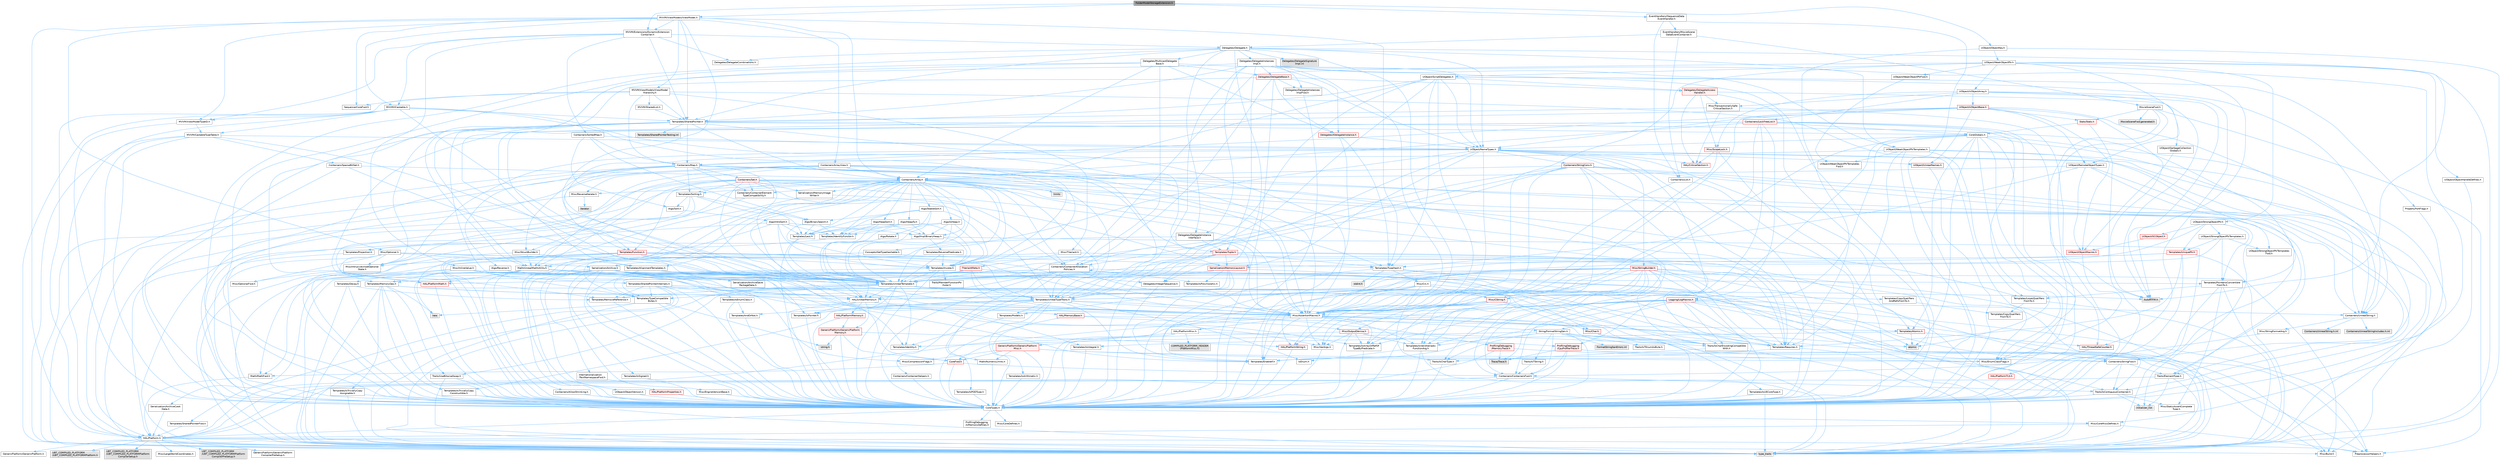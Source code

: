 digraph "FolderModelStorageExtension.h"
{
 // INTERACTIVE_SVG=YES
 // LATEX_PDF_SIZE
  bgcolor="transparent";
  edge [fontname=Helvetica,fontsize=10,labelfontname=Helvetica,labelfontsize=10];
  node [fontname=Helvetica,fontsize=10,shape=box,height=0.2,width=0.4];
  Node1 [id="Node000001",label="FolderModelStorageExtension.h",height=0.2,width=0.4,color="gray40", fillcolor="grey60", style="filled", fontcolor="black",tooltip=" "];
  Node1 -> Node2 [id="edge1_Node000001_Node000002",color="steelblue1",style="solid",tooltip=" "];
  Node2 [id="Node000002",label="UObject/ObjectKey.h",height=0.2,width=0.4,color="grey40", fillcolor="white", style="filled",URL="$d8/db9/ObjectKey_8h.html",tooltip=" "];
  Node2 -> Node3 [id="edge2_Node000002_Node000003",color="steelblue1",style="solid",tooltip=" "];
  Node3 [id="Node000003",label="Templates/Requires.h",height=0.2,width=0.4,color="grey40", fillcolor="white", style="filled",URL="$dc/d96/Requires_8h.html",tooltip=" "];
  Node3 -> Node4 [id="edge3_Node000003_Node000004",color="steelblue1",style="solid",tooltip=" "];
  Node4 [id="Node000004",label="Templates/EnableIf.h",height=0.2,width=0.4,color="grey40", fillcolor="white", style="filled",URL="$d7/d60/EnableIf_8h.html",tooltip=" "];
  Node4 -> Node5 [id="edge4_Node000004_Node000005",color="steelblue1",style="solid",tooltip=" "];
  Node5 [id="Node000005",label="CoreTypes.h",height=0.2,width=0.4,color="grey40", fillcolor="white", style="filled",URL="$dc/dec/CoreTypes_8h.html",tooltip=" "];
  Node5 -> Node6 [id="edge5_Node000005_Node000006",color="steelblue1",style="solid",tooltip=" "];
  Node6 [id="Node000006",label="HAL/Platform.h",height=0.2,width=0.4,color="grey40", fillcolor="white", style="filled",URL="$d9/dd0/Platform_8h.html",tooltip=" "];
  Node6 -> Node7 [id="edge6_Node000006_Node000007",color="steelblue1",style="solid",tooltip=" "];
  Node7 [id="Node000007",label="Misc/Build.h",height=0.2,width=0.4,color="grey40", fillcolor="white", style="filled",URL="$d3/dbb/Build_8h.html",tooltip=" "];
  Node6 -> Node8 [id="edge7_Node000006_Node000008",color="steelblue1",style="solid",tooltip=" "];
  Node8 [id="Node000008",label="Misc/LargeWorldCoordinates.h",height=0.2,width=0.4,color="grey40", fillcolor="white", style="filled",URL="$d2/dcb/LargeWorldCoordinates_8h.html",tooltip=" "];
  Node6 -> Node9 [id="edge8_Node000006_Node000009",color="steelblue1",style="solid",tooltip=" "];
  Node9 [id="Node000009",label="type_traits",height=0.2,width=0.4,color="grey60", fillcolor="#E0E0E0", style="filled",tooltip=" "];
  Node6 -> Node10 [id="edge9_Node000006_Node000010",color="steelblue1",style="solid",tooltip=" "];
  Node10 [id="Node000010",label="PreprocessorHelpers.h",height=0.2,width=0.4,color="grey40", fillcolor="white", style="filled",URL="$db/ddb/PreprocessorHelpers_8h.html",tooltip=" "];
  Node6 -> Node11 [id="edge10_Node000006_Node000011",color="steelblue1",style="solid",tooltip=" "];
  Node11 [id="Node000011",label="UBT_COMPILED_PLATFORM\l/UBT_COMPILED_PLATFORMPlatform\lCompilerPreSetup.h",height=0.2,width=0.4,color="grey60", fillcolor="#E0E0E0", style="filled",tooltip=" "];
  Node6 -> Node12 [id="edge11_Node000006_Node000012",color="steelblue1",style="solid",tooltip=" "];
  Node12 [id="Node000012",label="GenericPlatform/GenericPlatform\lCompilerPreSetup.h",height=0.2,width=0.4,color="grey40", fillcolor="white", style="filled",URL="$d9/dc8/GenericPlatformCompilerPreSetup_8h.html",tooltip=" "];
  Node6 -> Node13 [id="edge12_Node000006_Node000013",color="steelblue1",style="solid",tooltip=" "];
  Node13 [id="Node000013",label="GenericPlatform/GenericPlatform.h",height=0.2,width=0.4,color="grey40", fillcolor="white", style="filled",URL="$d6/d84/GenericPlatform_8h.html",tooltip=" "];
  Node6 -> Node14 [id="edge13_Node000006_Node000014",color="steelblue1",style="solid",tooltip=" "];
  Node14 [id="Node000014",label="UBT_COMPILED_PLATFORM\l/UBT_COMPILED_PLATFORMPlatform.h",height=0.2,width=0.4,color="grey60", fillcolor="#E0E0E0", style="filled",tooltip=" "];
  Node6 -> Node15 [id="edge14_Node000006_Node000015",color="steelblue1",style="solid",tooltip=" "];
  Node15 [id="Node000015",label="UBT_COMPILED_PLATFORM\l/UBT_COMPILED_PLATFORMPlatform\lCompilerSetup.h",height=0.2,width=0.4,color="grey60", fillcolor="#E0E0E0", style="filled",tooltip=" "];
  Node5 -> Node16 [id="edge15_Node000005_Node000016",color="steelblue1",style="solid",tooltip=" "];
  Node16 [id="Node000016",label="ProfilingDebugging\l/UMemoryDefines.h",height=0.2,width=0.4,color="grey40", fillcolor="white", style="filled",URL="$d2/da2/UMemoryDefines_8h.html",tooltip=" "];
  Node5 -> Node17 [id="edge16_Node000005_Node000017",color="steelblue1",style="solid",tooltip=" "];
  Node17 [id="Node000017",label="Misc/CoreMiscDefines.h",height=0.2,width=0.4,color="grey40", fillcolor="white", style="filled",URL="$da/d38/CoreMiscDefines_8h.html",tooltip=" "];
  Node17 -> Node6 [id="edge17_Node000017_Node000006",color="steelblue1",style="solid",tooltip=" "];
  Node17 -> Node10 [id="edge18_Node000017_Node000010",color="steelblue1",style="solid",tooltip=" "];
  Node5 -> Node18 [id="edge19_Node000005_Node000018",color="steelblue1",style="solid",tooltip=" "];
  Node18 [id="Node000018",label="Misc/CoreDefines.h",height=0.2,width=0.4,color="grey40", fillcolor="white", style="filled",URL="$d3/dd2/CoreDefines_8h.html",tooltip=" "];
  Node3 -> Node9 [id="edge20_Node000003_Node000009",color="steelblue1",style="solid",tooltip=" "];
  Node2 -> Node19 [id="edge21_Node000002_Node000019",color="steelblue1",style="solid",tooltip=" "];
  Node19 [id="Node000019",label="UObject/WeakObjectPtr.h",height=0.2,width=0.4,color="grey40", fillcolor="white", style="filled",URL="$d6/d96/WeakObjectPtr_8h.html",tooltip=" "];
  Node19 -> Node5 [id="edge22_Node000019_Node000005",color="steelblue1",style="solid",tooltip=" "];
  Node19 -> Node20 [id="edge23_Node000019_Node000020",color="steelblue1",style="solid",tooltip=" "];
  Node20 [id="Node000020",label="Misc/AssertionMacros.h",height=0.2,width=0.4,color="grey40", fillcolor="white", style="filled",URL="$d0/dfa/AssertionMacros_8h.html",tooltip=" "];
  Node20 -> Node5 [id="edge24_Node000020_Node000005",color="steelblue1",style="solid",tooltip=" "];
  Node20 -> Node6 [id="edge25_Node000020_Node000006",color="steelblue1",style="solid",tooltip=" "];
  Node20 -> Node21 [id="edge26_Node000020_Node000021",color="steelblue1",style="solid",tooltip=" "];
  Node21 [id="Node000021",label="HAL/PlatformMisc.h",height=0.2,width=0.4,color="grey40", fillcolor="white", style="filled",URL="$d0/df5/PlatformMisc_8h.html",tooltip=" "];
  Node21 -> Node5 [id="edge27_Node000021_Node000005",color="steelblue1",style="solid",tooltip=" "];
  Node21 -> Node22 [id="edge28_Node000021_Node000022",color="steelblue1",style="solid",tooltip=" "];
  Node22 [id="Node000022",label="GenericPlatform/GenericPlatform\lMisc.h",height=0.2,width=0.4,color="red", fillcolor="#FFF0F0", style="filled",URL="$db/d9a/GenericPlatformMisc_8h.html",tooltip=" "];
  Node22 -> Node23 [id="edge29_Node000022_Node000023",color="steelblue1",style="solid",tooltip=" "];
  Node23 [id="Node000023",label="Containers/StringFwd.h",height=0.2,width=0.4,color="grey40", fillcolor="white", style="filled",URL="$df/d37/StringFwd_8h.html",tooltip=" "];
  Node23 -> Node5 [id="edge30_Node000023_Node000005",color="steelblue1",style="solid",tooltip=" "];
  Node23 -> Node24 [id="edge31_Node000023_Node000024",color="steelblue1",style="solid",tooltip=" "];
  Node24 [id="Node000024",label="Traits/ElementType.h",height=0.2,width=0.4,color="grey40", fillcolor="white", style="filled",URL="$d5/d4f/ElementType_8h.html",tooltip=" "];
  Node24 -> Node6 [id="edge32_Node000024_Node000006",color="steelblue1",style="solid",tooltip=" "];
  Node24 -> Node25 [id="edge33_Node000024_Node000025",color="steelblue1",style="solid",tooltip=" "];
  Node25 [id="Node000025",label="initializer_list",height=0.2,width=0.4,color="grey60", fillcolor="#E0E0E0", style="filled",tooltip=" "];
  Node24 -> Node9 [id="edge34_Node000024_Node000009",color="steelblue1",style="solid",tooltip=" "];
  Node23 -> Node26 [id="edge35_Node000023_Node000026",color="steelblue1",style="solid",tooltip=" "];
  Node26 [id="Node000026",label="Traits/IsContiguousContainer.h",height=0.2,width=0.4,color="grey40", fillcolor="white", style="filled",URL="$d5/d3c/IsContiguousContainer_8h.html",tooltip=" "];
  Node26 -> Node5 [id="edge36_Node000026_Node000005",color="steelblue1",style="solid",tooltip=" "];
  Node26 -> Node27 [id="edge37_Node000026_Node000027",color="steelblue1",style="solid",tooltip=" "];
  Node27 [id="Node000027",label="Misc/StaticAssertComplete\lType.h",height=0.2,width=0.4,color="grey40", fillcolor="white", style="filled",URL="$d5/d4e/StaticAssertCompleteType_8h.html",tooltip=" "];
  Node26 -> Node25 [id="edge38_Node000026_Node000025",color="steelblue1",style="solid",tooltip=" "];
  Node22 -> Node28 [id="edge39_Node000022_Node000028",color="steelblue1",style="solid",tooltip=" "];
  Node28 [id="Node000028",label="CoreFwd.h",height=0.2,width=0.4,color="red", fillcolor="#FFF0F0", style="filled",URL="$d1/d1e/CoreFwd_8h.html",tooltip=" "];
  Node28 -> Node5 [id="edge40_Node000028_Node000005",color="steelblue1",style="solid",tooltip=" "];
  Node28 -> Node29 [id="edge41_Node000028_Node000029",color="steelblue1",style="solid",tooltip=" "];
  Node29 [id="Node000029",label="Containers/ContainersFwd.h",height=0.2,width=0.4,color="grey40", fillcolor="white", style="filled",URL="$d4/d0a/ContainersFwd_8h.html",tooltip=" "];
  Node29 -> Node6 [id="edge42_Node000029_Node000006",color="steelblue1",style="solid",tooltip=" "];
  Node29 -> Node5 [id="edge43_Node000029_Node000005",color="steelblue1",style="solid",tooltip=" "];
  Node29 -> Node26 [id="edge44_Node000029_Node000026",color="steelblue1",style="solid",tooltip=" "];
  Node28 -> Node30 [id="edge45_Node000028_Node000030",color="steelblue1",style="solid",tooltip=" "];
  Node30 [id="Node000030",label="Math/MathFwd.h",height=0.2,width=0.4,color="grey40", fillcolor="white", style="filled",URL="$d2/d10/MathFwd_8h.html",tooltip=" "];
  Node30 -> Node6 [id="edge46_Node000030_Node000006",color="steelblue1",style="solid",tooltip=" "];
  Node22 -> Node5 [id="edge47_Node000022_Node000005",color="steelblue1",style="solid",tooltip=" "];
  Node22 -> Node43 [id="edge48_Node000022_Node000043",color="steelblue1",style="solid",tooltip=" "];
  Node43 [id="Node000043",label="Math/NumericLimits.h",height=0.2,width=0.4,color="grey40", fillcolor="white", style="filled",URL="$df/d1b/NumericLimits_8h.html",tooltip=" "];
  Node43 -> Node5 [id="edge49_Node000043_Node000005",color="steelblue1",style="solid",tooltip=" "];
  Node22 -> Node44 [id="edge50_Node000022_Node000044",color="steelblue1",style="solid",tooltip=" "];
  Node44 [id="Node000044",label="Misc/CompressionFlags.h",height=0.2,width=0.4,color="grey40", fillcolor="white", style="filled",URL="$d9/d76/CompressionFlags_8h.html",tooltip=" "];
  Node22 -> Node45 [id="edge51_Node000022_Node000045",color="steelblue1",style="solid",tooltip=" "];
  Node45 [id="Node000045",label="Misc/EnumClassFlags.h",height=0.2,width=0.4,color="grey40", fillcolor="white", style="filled",URL="$d8/de7/EnumClassFlags_8h.html",tooltip=" "];
  Node21 -> Node48 [id="edge52_Node000021_Node000048",color="steelblue1",style="solid",tooltip=" "];
  Node48 [id="Node000048",label="COMPILED_PLATFORM_HEADER\l(PlatformMisc.h)",height=0.2,width=0.4,color="grey60", fillcolor="#E0E0E0", style="filled",tooltip=" "];
  Node21 -> Node49 [id="edge53_Node000021_Node000049",color="steelblue1",style="solid",tooltip=" "];
  Node49 [id="Node000049",label="ProfilingDebugging\l/CpuProfilerTrace.h",height=0.2,width=0.4,color="red", fillcolor="#FFF0F0", style="filled",URL="$da/dcb/CpuProfilerTrace_8h.html",tooltip=" "];
  Node49 -> Node5 [id="edge54_Node000049_Node000005",color="steelblue1",style="solid",tooltip=" "];
  Node49 -> Node29 [id="edge55_Node000049_Node000029",color="steelblue1",style="solid",tooltip=" "];
  Node49 -> Node10 [id="edge56_Node000049_Node000010",color="steelblue1",style="solid",tooltip=" "];
  Node49 -> Node7 [id="edge57_Node000049_Node000007",color="steelblue1",style="solid",tooltip=" "];
  Node49 -> Node56 [id="edge58_Node000049_Node000056",color="steelblue1",style="solid",tooltip=" "];
  Node56 [id="Node000056",label="Trace/Trace.h",height=0.2,width=0.4,color="grey60", fillcolor="#E0E0E0", style="filled",tooltip=" "];
  Node20 -> Node10 [id="edge59_Node000020_Node000010",color="steelblue1",style="solid",tooltip=" "];
  Node20 -> Node4 [id="edge60_Node000020_Node000004",color="steelblue1",style="solid",tooltip=" "];
  Node20 -> Node57 [id="edge61_Node000020_Node000057",color="steelblue1",style="solid",tooltip=" "];
  Node57 [id="Node000057",label="Templates/IsArrayOrRefOf\lTypeByPredicate.h",height=0.2,width=0.4,color="grey40", fillcolor="white", style="filled",URL="$d6/da1/IsArrayOrRefOfTypeByPredicate_8h.html",tooltip=" "];
  Node57 -> Node5 [id="edge62_Node000057_Node000005",color="steelblue1",style="solid",tooltip=" "];
  Node20 -> Node58 [id="edge63_Node000020_Node000058",color="steelblue1",style="solid",tooltip=" "];
  Node58 [id="Node000058",label="Templates/IsValidVariadic\lFunctionArg.h",height=0.2,width=0.4,color="grey40", fillcolor="white", style="filled",URL="$d0/dc8/IsValidVariadicFunctionArg_8h.html",tooltip=" "];
  Node58 -> Node5 [id="edge64_Node000058_Node000005",color="steelblue1",style="solid",tooltip=" "];
  Node58 -> Node59 [id="edge65_Node000058_Node000059",color="steelblue1",style="solid",tooltip=" "];
  Node59 [id="Node000059",label="IsEnum.h",height=0.2,width=0.4,color="grey40", fillcolor="white", style="filled",URL="$d4/de5/IsEnum_8h.html",tooltip=" "];
  Node58 -> Node9 [id="edge66_Node000058_Node000009",color="steelblue1",style="solid",tooltip=" "];
  Node20 -> Node60 [id="edge67_Node000020_Node000060",color="steelblue1",style="solid",tooltip=" "];
  Node60 [id="Node000060",label="Traits/IsCharEncodingCompatible\lWith.h",height=0.2,width=0.4,color="grey40", fillcolor="white", style="filled",URL="$df/dd1/IsCharEncodingCompatibleWith_8h.html",tooltip=" "];
  Node60 -> Node9 [id="edge68_Node000060_Node000009",color="steelblue1",style="solid",tooltip=" "];
  Node60 -> Node61 [id="edge69_Node000060_Node000061",color="steelblue1",style="solid",tooltip=" "];
  Node61 [id="Node000061",label="Traits/IsCharType.h",height=0.2,width=0.4,color="grey40", fillcolor="white", style="filled",URL="$db/d51/IsCharType_8h.html",tooltip=" "];
  Node61 -> Node5 [id="edge70_Node000061_Node000005",color="steelblue1",style="solid",tooltip=" "];
  Node20 -> Node62 [id="edge71_Node000020_Node000062",color="steelblue1",style="solid",tooltip=" "];
  Node62 [id="Node000062",label="Misc/VarArgs.h",height=0.2,width=0.4,color="grey40", fillcolor="white", style="filled",URL="$d5/d6f/VarArgs_8h.html",tooltip=" "];
  Node62 -> Node5 [id="edge72_Node000062_Node000005",color="steelblue1",style="solid",tooltip=" "];
  Node20 -> Node63 [id="edge73_Node000020_Node000063",color="steelblue1",style="solid",tooltip=" "];
  Node63 [id="Node000063",label="String/FormatStringSan.h",height=0.2,width=0.4,color="grey40", fillcolor="white", style="filled",URL="$d3/d8b/FormatStringSan_8h.html",tooltip=" "];
  Node63 -> Node9 [id="edge74_Node000063_Node000009",color="steelblue1",style="solid",tooltip=" "];
  Node63 -> Node5 [id="edge75_Node000063_Node000005",color="steelblue1",style="solid",tooltip=" "];
  Node63 -> Node3 [id="edge76_Node000063_Node000003",color="steelblue1",style="solid",tooltip=" "];
  Node63 -> Node64 [id="edge77_Node000063_Node000064",color="steelblue1",style="solid",tooltip=" "];
  Node64 [id="Node000064",label="Templates/Identity.h",height=0.2,width=0.4,color="grey40", fillcolor="white", style="filled",URL="$d0/dd5/Identity_8h.html",tooltip=" "];
  Node63 -> Node58 [id="edge78_Node000063_Node000058",color="steelblue1",style="solid",tooltip=" "];
  Node63 -> Node61 [id="edge79_Node000063_Node000061",color="steelblue1",style="solid",tooltip=" "];
  Node63 -> Node65 [id="edge80_Node000063_Node000065",color="steelblue1",style="solid",tooltip=" "];
  Node65 [id="Node000065",label="Traits/IsTEnumAsByte.h",height=0.2,width=0.4,color="grey40", fillcolor="white", style="filled",URL="$d1/de6/IsTEnumAsByte_8h.html",tooltip=" "];
  Node63 -> Node66 [id="edge81_Node000063_Node000066",color="steelblue1",style="solid",tooltip=" "];
  Node66 [id="Node000066",label="Traits/IsTString.h",height=0.2,width=0.4,color="grey40", fillcolor="white", style="filled",URL="$d0/df8/IsTString_8h.html",tooltip=" "];
  Node66 -> Node29 [id="edge82_Node000066_Node000029",color="steelblue1",style="solid",tooltip=" "];
  Node63 -> Node29 [id="edge83_Node000063_Node000029",color="steelblue1",style="solid",tooltip=" "];
  Node63 -> Node67 [id="edge84_Node000063_Node000067",color="steelblue1",style="solid",tooltip=" "];
  Node67 [id="Node000067",label="FormatStringSanErrors.inl",height=0.2,width=0.4,color="grey60", fillcolor="#E0E0E0", style="filled",tooltip=" "];
  Node20 -> Node68 [id="edge85_Node000020_Node000068",color="steelblue1",style="solid",tooltip=" "];
  Node68 [id="Node000068",label="atomic",height=0.2,width=0.4,color="grey60", fillcolor="#E0E0E0", style="filled",tooltip=" "];
  Node19 -> Node69 [id="edge86_Node000019_Node000069",color="steelblue1",style="solid",tooltip=" "];
  Node69 [id="Node000069",label="Templates/UnrealTemplate.h",height=0.2,width=0.4,color="grey40", fillcolor="white", style="filled",URL="$d4/d24/UnrealTemplate_8h.html",tooltip=" "];
  Node69 -> Node5 [id="edge87_Node000069_Node000005",color="steelblue1",style="solid",tooltip=" "];
  Node69 -> Node70 [id="edge88_Node000069_Node000070",color="steelblue1",style="solid",tooltip=" "];
  Node70 [id="Node000070",label="Templates/IsPointer.h",height=0.2,width=0.4,color="grey40", fillcolor="white", style="filled",URL="$d7/d05/IsPointer_8h.html",tooltip=" "];
  Node70 -> Node5 [id="edge89_Node000070_Node000005",color="steelblue1",style="solid",tooltip=" "];
  Node69 -> Node71 [id="edge90_Node000069_Node000071",color="steelblue1",style="solid",tooltip=" "];
  Node71 [id="Node000071",label="HAL/UnrealMemory.h",height=0.2,width=0.4,color="grey40", fillcolor="white", style="filled",URL="$d9/d96/UnrealMemory_8h.html",tooltip=" "];
  Node71 -> Node5 [id="edge91_Node000071_Node000005",color="steelblue1",style="solid",tooltip=" "];
  Node71 -> Node72 [id="edge92_Node000071_Node000072",color="steelblue1",style="solid",tooltip=" "];
  Node72 [id="Node000072",label="GenericPlatform/GenericPlatform\lMemory.h",height=0.2,width=0.4,color="red", fillcolor="#FFF0F0", style="filled",URL="$dd/d22/GenericPlatformMemory_8h.html",tooltip=" "];
  Node72 -> Node28 [id="edge93_Node000072_Node000028",color="steelblue1",style="solid",tooltip=" "];
  Node72 -> Node5 [id="edge94_Node000072_Node000005",color="steelblue1",style="solid",tooltip=" "];
  Node72 -> Node73 [id="edge95_Node000072_Node000073",color="steelblue1",style="solid",tooltip=" "];
  Node73 [id="Node000073",label="HAL/PlatformString.h",height=0.2,width=0.4,color="red", fillcolor="#FFF0F0", style="filled",URL="$db/db5/PlatformString_8h.html",tooltip=" "];
  Node73 -> Node5 [id="edge96_Node000073_Node000005",color="steelblue1",style="solid",tooltip=" "];
  Node72 -> Node42 [id="edge97_Node000072_Node000042",color="steelblue1",style="solid",tooltip=" "];
  Node42 [id="Node000042",label="string.h",height=0.2,width=0.4,color="grey60", fillcolor="#E0E0E0", style="filled",tooltip=" "];
  Node71 -> Node75 [id="edge98_Node000071_Node000075",color="steelblue1",style="solid",tooltip=" "];
  Node75 [id="Node000075",label="HAL/MemoryBase.h",height=0.2,width=0.4,color="red", fillcolor="#FFF0F0", style="filled",URL="$d6/d9f/MemoryBase_8h.html",tooltip=" "];
  Node75 -> Node5 [id="edge99_Node000075_Node000005",color="steelblue1",style="solid",tooltip=" "];
  Node75 -> Node77 [id="edge100_Node000075_Node000077",color="steelblue1",style="solid",tooltip=" "];
  Node77 [id="Node000077",label="Misc/OutputDevice.h",height=0.2,width=0.4,color="red", fillcolor="#FFF0F0", style="filled",URL="$d7/d32/OutputDevice_8h.html",tooltip=" "];
  Node77 -> Node28 [id="edge101_Node000077_Node000028",color="steelblue1",style="solid",tooltip=" "];
  Node77 -> Node5 [id="edge102_Node000077_Node000005",color="steelblue1",style="solid",tooltip=" "];
  Node77 -> Node62 [id="edge103_Node000077_Node000062",color="steelblue1",style="solid",tooltip=" "];
  Node77 -> Node57 [id="edge104_Node000077_Node000057",color="steelblue1",style="solid",tooltip=" "];
  Node77 -> Node58 [id="edge105_Node000077_Node000058",color="steelblue1",style="solid",tooltip=" "];
  Node77 -> Node60 [id="edge106_Node000077_Node000060",color="steelblue1",style="solid",tooltip=" "];
  Node75 -> Node79 [id="edge107_Node000075_Node000079",color="steelblue1",style="solid",tooltip=" "];
  Node79 [id="Node000079",label="Templates/Atomic.h",height=0.2,width=0.4,color="red", fillcolor="#FFF0F0", style="filled",URL="$d3/d91/Atomic_8h.html",tooltip=" "];
  Node79 -> Node80 [id="edge108_Node000079_Node000080",color="steelblue1",style="solid",tooltip=" "];
  Node80 [id="Node000080",label="HAL/ThreadSafeCounter.h",height=0.2,width=0.4,color="red", fillcolor="#FFF0F0", style="filled",URL="$dc/dc9/ThreadSafeCounter_8h.html",tooltip=" "];
  Node80 -> Node5 [id="edge109_Node000080_Node000005",color="steelblue1",style="solid",tooltip=" "];
  Node79 -> Node82 [id="edge110_Node000079_Node000082",color="steelblue1",style="solid",tooltip=" "];
  Node82 [id="Node000082",label="Templates/IsIntegral.h",height=0.2,width=0.4,color="grey40", fillcolor="white", style="filled",URL="$da/d64/IsIntegral_8h.html",tooltip=" "];
  Node82 -> Node5 [id="edge111_Node000082_Node000005",color="steelblue1",style="solid",tooltip=" "];
  Node79 -> Node68 [id="edge112_Node000079_Node000068",color="steelblue1",style="solid",tooltip=" "];
  Node71 -> Node88 [id="edge113_Node000071_Node000088",color="steelblue1",style="solid",tooltip=" "];
  Node88 [id="Node000088",label="HAL/PlatformMemory.h",height=0.2,width=0.4,color="red", fillcolor="#FFF0F0", style="filled",URL="$de/d68/PlatformMemory_8h.html",tooltip=" "];
  Node88 -> Node5 [id="edge114_Node000088_Node000005",color="steelblue1",style="solid",tooltip=" "];
  Node88 -> Node72 [id="edge115_Node000088_Node000072",color="steelblue1",style="solid",tooltip=" "];
  Node71 -> Node90 [id="edge116_Node000071_Node000090",color="steelblue1",style="solid",tooltip=" "];
  Node90 [id="Node000090",label="ProfilingDebugging\l/MemoryTrace.h",height=0.2,width=0.4,color="red", fillcolor="#FFF0F0", style="filled",URL="$da/dd7/MemoryTrace_8h.html",tooltip=" "];
  Node90 -> Node6 [id="edge117_Node000090_Node000006",color="steelblue1",style="solid",tooltip=" "];
  Node90 -> Node45 [id="edge118_Node000090_Node000045",color="steelblue1",style="solid",tooltip=" "];
  Node90 -> Node56 [id="edge119_Node000090_Node000056",color="steelblue1",style="solid",tooltip=" "];
  Node71 -> Node70 [id="edge120_Node000071_Node000070",color="steelblue1",style="solid",tooltip=" "];
  Node69 -> Node91 [id="edge121_Node000069_Node000091",color="steelblue1",style="solid",tooltip=" "];
  Node91 [id="Node000091",label="Templates/CopyQualifiers\lAndRefsFromTo.h",height=0.2,width=0.4,color="grey40", fillcolor="white", style="filled",URL="$d3/db3/CopyQualifiersAndRefsFromTo_8h.html",tooltip=" "];
  Node91 -> Node92 [id="edge122_Node000091_Node000092",color="steelblue1",style="solid",tooltip=" "];
  Node92 [id="Node000092",label="Templates/CopyQualifiers\lFromTo.h",height=0.2,width=0.4,color="grey40", fillcolor="white", style="filled",URL="$d5/db4/CopyQualifiersFromTo_8h.html",tooltip=" "];
  Node69 -> Node93 [id="edge123_Node000069_Node000093",color="steelblue1",style="solid",tooltip=" "];
  Node93 [id="Node000093",label="Templates/UnrealTypeTraits.h",height=0.2,width=0.4,color="grey40", fillcolor="white", style="filled",URL="$d2/d2d/UnrealTypeTraits_8h.html",tooltip=" "];
  Node93 -> Node5 [id="edge124_Node000093_Node000005",color="steelblue1",style="solid",tooltip=" "];
  Node93 -> Node70 [id="edge125_Node000093_Node000070",color="steelblue1",style="solid",tooltip=" "];
  Node93 -> Node20 [id="edge126_Node000093_Node000020",color="steelblue1",style="solid",tooltip=" "];
  Node93 -> Node84 [id="edge127_Node000093_Node000084",color="steelblue1",style="solid",tooltip=" "];
  Node84 [id="Node000084",label="Templates/AndOrNot.h",height=0.2,width=0.4,color="grey40", fillcolor="white", style="filled",URL="$db/d0a/AndOrNot_8h.html",tooltip=" "];
  Node84 -> Node5 [id="edge128_Node000084_Node000005",color="steelblue1",style="solid",tooltip=" "];
  Node93 -> Node4 [id="edge129_Node000093_Node000004",color="steelblue1",style="solid",tooltip=" "];
  Node93 -> Node94 [id="edge130_Node000093_Node000094",color="steelblue1",style="solid",tooltip=" "];
  Node94 [id="Node000094",label="Templates/IsArithmetic.h",height=0.2,width=0.4,color="grey40", fillcolor="white", style="filled",URL="$d2/d5d/IsArithmetic_8h.html",tooltip=" "];
  Node94 -> Node5 [id="edge131_Node000094_Node000005",color="steelblue1",style="solid",tooltip=" "];
  Node93 -> Node59 [id="edge132_Node000093_Node000059",color="steelblue1",style="solid",tooltip=" "];
  Node93 -> Node95 [id="edge133_Node000093_Node000095",color="steelblue1",style="solid",tooltip=" "];
  Node95 [id="Node000095",label="Templates/Models.h",height=0.2,width=0.4,color="grey40", fillcolor="white", style="filled",URL="$d3/d0c/Models_8h.html",tooltip=" "];
  Node95 -> Node64 [id="edge134_Node000095_Node000064",color="steelblue1",style="solid",tooltip=" "];
  Node93 -> Node96 [id="edge135_Node000093_Node000096",color="steelblue1",style="solid",tooltip=" "];
  Node96 [id="Node000096",label="Templates/IsPODType.h",height=0.2,width=0.4,color="grey40", fillcolor="white", style="filled",URL="$d7/db1/IsPODType_8h.html",tooltip=" "];
  Node96 -> Node5 [id="edge136_Node000096_Node000005",color="steelblue1",style="solid",tooltip=" "];
  Node93 -> Node97 [id="edge137_Node000093_Node000097",color="steelblue1",style="solid",tooltip=" "];
  Node97 [id="Node000097",label="Templates/IsUECoreType.h",height=0.2,width=0.4,color="grey40", fillcolor="white", style="filled",URL="$d1/db8/IsUECoreType_8h.html",tooltip=" "];
  Node97 -> Node5 [id="edge138_Node000097_Node000005",color="steelblue1",style="solid",tooltip=" "];
  Node97 -> Node9 [id="edge139_Node000097_Node000009",color="steelblue1",style="solid",tooltip=" "];
  Node93 -> Node85 [id="edge140_Node000093_Node000085",color="steelblue1",style="solid",tooltip=" "];
  Node85 [id="Node000085",label="Templates/IsTriviallyCopy\lConstructible.h",height=0.2,width=0.4,color="grey40", fillcolor="white", style="filled",URL="$d3/d78/IsTriviallyCopyConstructible_8h.html",tooltip=" "];
  Node85 -> Node5 [id="edge141_Node000085_Node000005",color="steelblue1",style="solid",tooltip=" "];
  Node85 -> Node9 [id="edge142_Node000085_Node000009",color="steelblue1",style="solid",tooltip=" "];
  Node69 -> Node98 [id="edge143_Node000069_Node000098",color="steelblue1",style="solid",tooltip=" "];
  Node98 [id="Node000098",label="Templates/RemoveReference.h",height=0.2,width=0.4,color="grey40", fillcolor="white", style="filled",URL="$da/dbe/RemoveReference_8h.html",tooltip=" "];
  Node98 -> Node5 [id="edge144_Node000098_Node000005",color="steelblue1",style="solid",tooltip=" "];
  Node69 -> Node3 [id="edge145_Node000069_Node000003",color="steelblue1",style="solid",tooltip=" "];
  Node69 -> Node99 [id="edge146_Node000069_Node000099",color="steelblue1",style="solid",tooltip=" "];
  Node99 [id="Node000099",label="Templates/TypeCompatible\lBytes.h",height=0.2,width=0.4,color="grey40", fillcolor="white", style="filled",URL="$df/d0a/TypeCompatibleBytes_8h.html",tooltip=" "];
  Node99 -> Node5 [id="edge147_Node000099_Node000005",color="steelblue1",style="solid",tooltip=" "];
  Node99 -> Node42 [id="edge148_Node000099_Node000042",color="steelblue1",style="solid",tooltip=" "];
  Node99 -> Node34 [id="edge149_Node000099_Node000034",color="steelblue1",style="solid",tooltip=" "];
  Node34 [id="Node000034",label="new",height=0.2,width=0.4,color="grey60", fillcolor="#E0E0E0", style="filled",tooltip=" "];
  Node99 -> Node9 [id="edge150_Node000099_Node000009",color="steelblue1",style="solid",tooltip=" "];
  Node69 -> Node64 [id="edge151_Node000069_Node000064",color="steelblue1",style="solid",tooltip=" "];
  Node69 -> Node26 [id="edge152_Node000069_Node000026",color="steelblue1",style="solid",tooltip=" "];
  Node69 -> Node100 [id="edge153_Node000069_Node000100",color="steelblue1",style="solid",tooltip=" "];
  Node100 [id="Node000100",label="Traits/UseBitwiseSwap.h",height=0.2,width=0.4,color="grey40", fillcolor="white", style="filled",URL="$db/df3/UseBitwiseSwap_8h.html",tooltip=" "];
  Node100 -> Node5 [id="edge154_Node000100_Node000005",color="steelblue1",style="solid",tooltip=" "];
  Node100 -> Node9 [id="edge155_Node000100_Node000009",color="steelblue1",style="solid",tooltip=" "];
  Node69 -> Node9 [id="edge156_Node000069_Node000009",color="steelblue1",style="solid",tooltip=" "];
  Node19 -> Node101 [id="edge157_Node000019_Node000101",color="steelblue1",style="solid",tooltip=" "];
  Node101 [id="Node000101",label="UObject/ScriptDelegates.h",height=0.2,width=0.4,color="grey40", fillcolor="white", style="filled",URL="$de/d81/ScriptDelegates_8h.html",tooltip=" "];
  Node101 -> Node102 [id="edge158_Node000101_Node000102",color="steelblue1",style="solid",tooltip=" "];
  Node102 [id="Node000102",label="Containers/Array.h",height=0.2,width=0.4,color="grey40", fillcolor="white", style="filled",URL="$df/dd0/Array_8h.html",tooltip=" "];
  Node102 -> Node5 [id="edge159_Node000102_Node000005",color="steelblue1",style="solid",tooltip=" "];
  Node102 -> Node20 [id="edge160_Node000102_Node000020",color="steelblue1",style="solid",tooltip=" "];
  Node102 -> Node103 [id="edge161_Node000102_Node000103",color="steelblue1",style="solid",tooltip=" "];
  Node103 [id="Node000103",label="Misc/IntrusiveUnsetOptional\lState.h",height=0.2,width=0.4,color="grey40", fillcolor="white", style="filled",URL="$d2/d0a/IntrusiveUnsetOptionalState_8h.html",tooltip=" "];
  Node103 -> Node104 [id="edge162_Node000103_Node000104",color="steelblue1",style="solid",tooltip=" "];
  Node104 [id="Node000104",label="Misc/OptionalFwd.h",height=0.2,width=0.4,color="grey40", fillcolor="white", style="filled",URL="$dc/d50/OptionalFwd_8h.html",tooltip=" "];
  Node102 -> Node105 [id="edge163_Node000102_Node000105",color="steelblue1",style="solid",tooltip=" "];
  Node105 [id="Node000105",label="Misc/ReverseIterate.h",height=0.2,width=0.4,color="grey40", fillcolor="white", style="filled",URL="$db/de3/ReverseIterate_8h.html",tooltip=" "];
  Node105 -> Node6 [id="edge164_Node000105_Node000006",color="steelblue1",style="solid",tooltip=" "];
  Node105 -> Node106 [id="edge165_Node000105_Node000106",color="steelblue1",style="solid",tooltip=" "];
  Node106 [id="Node000106",label="iterator",height=0.2,width=0.4,color="grey60", fillcolor="#E0E0E0", style="filled",tooltip=" "];
  Node102 -> Node71 [id="edge166_Node000102_Node000071",color="steelblue1",style="solid",tooltip=" "];
  Node102 -> Node93 [id="edge167_Node000102_Node000093",color="steelblue1",style="solid",tooltip=" "];
  Node102 -> Node69 [id="edge168_Node000102_Node000069",color="steelblue1",style="solid",tooltip=" "];
  Node102 -> Node107 [id="edge169_Node000102_Node000107",color="steelblue1",style="solid",tooltip=" "];
  Node107 [id="Node000107",label="Containers/AllowShrinking.h",height=0.2,width=0.4,color="grey40", fillcolor="white", style="filled",URL="$d7/d1a/AllowShrinking_8h.html",tooltip=" "];
  Node107 -> Node5 [id="edge170_Node000107_Node000005",color="steelblue1",style="solid",tooltip=" "];
  Node102 -> Node108 [id="edge171_Node000102_Node000108",color="steelblue1",style="solid",tooltip=" "];
  Node108 [id="Node000108",label="Containers/ContainerAllocation\lPolicies.h",height=0.2,width=0.4,color="grey40", fillcolor="white", style="filled",URL="$d7/dff/ContainerAllocationPolicies_8h.html",tooltip=" "];
  Node108 -> Node5 [id="edge172_Node000108_Node000005",color="steelblue1",style="solid",tooltip=" "];
  Node108 -> Node109 [id="edge173_Node000108_Node000109",color="steelblue1",style="solid",tooltip=" "];
  Node109 [id="Node000109",label="Containers/ContainerHelpers.h",height=0.2,width=0.4,color="grey40", fillcolor="white", style="filled",URL="$d7/d33/ContainerHelpers_8h.html",tooltip=" "];
  Node109 -> Node5 [id="edge174_Node000109_Node000005",color="steelblue1",style="solid",tooltip=" "];
  Node108 -> Node108 [id="edge175_Node000108_Node000108",color="steelblue1",style="solid",tooltip=" "];
  Node108 -> Node110 [id="edge176_Node000108_Node000110",color="steelblue1",style="solid",tooltip=" "];
  Node110 [id="Node000110",label="HAL/PlatformMath.h",height=0.2,width=0.4,color="red", fillcolor="#FFF0F0", style="filled",URL="$dc/d53/PlatformMath_8h.html",tooltip=" "];
  Node110 -> Node5 [id="edge177_Node000110_Node000005",color="steelblue1",style="solid",tooltip=" "];
  Node108 -> Node71 [id="edge178_Node000108_Node000071",color="steelblue1",style="solid",tooltip=" "];
  Node108 -> Node43 [id="edge179_Node000108_Node000043",color="steelblue1",style="solid",tooltip=" "];
  Node108 -> Node20 [id="edge180_Node000108_Node000020",color="steelblue1",style="solid",tooltip=" "];
  Node108 -> Node118 [id="edge181_Node000108_Node000118",color="steelblue1",style="solid",tooltip=" "];
  Node118 [id="Node000118",label="Templates/IsPolymorphic.h",height=0.2,width=0.4,color="grey40", fillcolor="white", style="filled",URL="$dc/d20/IsPolymorphic_8h.html",tooltip=" "];
  Node108 -> Node119 [id="edge182_Node000108_Node000119",color="steelblue1",style="solid",tooltip=" "];
  Node119 [id="Node000119",label="Templates/MemoryOps.h",height=0.2,width=0.4,color="grey40", fillcolor="white", style="filled",URL="$db/dea/MemoryOps_8h.html",tooltip=" "];
  Node119 -> Node5 [id="edge183_Node000119_Node000005",color="steelblue1",style="solid",tooltip=" "];
  Node119 -> Node71 [id="edge184_Node000119_Node000071",color="steelblue1",style="solid",tooltip=" "];
  Node119 -> Node86 [id="edge185_Node000119_Node000086",color="steelblue1",style="solid",tooltip=" "];
  Node86 [id="Node000086",label="Templates/IsTriviallyCopy\lAssignable.h",height=0.2,width=0.4,color="grey40", fillcolor="white", style="filled",URL="$d2/df2/IsTriviallyCopyAssignable_8h.html",tooltip=" "];
  Node86 -> Node5 [id="edge186_Node000086_Node000005",color="steelblue1",style="solid",tooltip=" "];
  Node86 -> Node9 [id="edge187_Node000086_Node000009",color="steelblue1",style="solid",tooltip=" "];
  Node119 -> Node85 [id="edge188_Node000119_Node000085",color="steelblue1",style="solid",tooltip=" "];
  Node119 -> Node3 [id="edge189_Node000119_Node000003",color="steelblue1",style="solid",tooltip=" "];
  Node119 -> Node93 [id="edge190_Node000119_Node000093",color="steelblue1",style="solid",tooltip=" "];
  Node119 -> Node100 [id="edge191_Node000119_Node000100",color="steelblue1",style="solid",tooltip=" "];
  Node119 -> Node34 [id="edge192_Node000119_Node000034",color="steelblue1",style="solid",tooltip=" "];
  Node119 -> Node9 [id="edge193_Node000119_Node000009",color="steelblue1",style="solid",tooltip=" "];
  Node108 -> Node99 [id="edge194_Node000108_Node000099",color="steelblue1",style="solid",tooltip=" "];
  Node108 -> Node9 [id="edge195_Node000108_Node000009",color="steelblue1",style="solid",tooltip=" "];
  Node102 -> Node120 [id="edge196_Node000102_Node000120",color="steelblue1",style="solid",tooltip=" "];
  Node120 [id="Node000120",label="Containers/ContainerElement\lTypeCompatibility.h",height=0.2,width=0.4,color="grey40", fillcolor="white", style="filled",URL="$df/ddf/ContainerElementTypeCompatibility_8h.html",tooltip=" "];
  Node120 -> Node5 [id="edge197_Node000120_Node000005",color="steelblue1",style="solid",tooltip=" "];
  Node120 -> Node93 [id="edge198_Node000120_Node000093",color="steelblue1",style="solid",tooltip=" "];
  Node102 -> Node121 [id="edge199_Node000102_Node000121",color="steelblue1",style="solid",tooltip=" "];
  Node121 [id="Node000121",label="Serialization/Archive.h",height=0.2,width=0.4,color="grey40", fillcolor="white", style="filled",URL="$d7/d3b/Archive_8h.html",tooltip=" "];
  Node121 -> Node28 [id="edge200_Node000121_Node000028",color="steelblue1",style="solid",tooltip=" "];
  Node121 -> Node5 [id="edge201_Node000121_Node000005",color="steelblue1",style="solid",tooltip=" "];
  Node121 -> Node122 [id="edge202_Node000121_Node000122",color="steelblue1",style="solid",tooltip=" "];
  Node122 [id="Node000122",label="HAL/PlatformProperties.h",height=0.2,width=0.4,color="red", fillcolor="#FFF0F0", style="filled",URL="$d9/db0/PlatformProperties_8h.html",tooltip=" "];
  Node122 -> Node5 [id="edge203_Node000122_Node000005",color="steelblue1",style="solid",tooltip=" "];
  Node121 -> Node125 [id="edge204_Node000121_Node000125",color="steelblue1",style="solid",tooltip=" "];
  Node125 [id="Node000125",label="Internationalization\l/TextNamespaceFwd.h",height=0.2,width=0.4,color="grey40", fillcolor="white", style="filled",URL="$d8/d97/TextNamespaceFwd_8h.html",tooltip=" "];
  Node125 -> Node5 [id="edge205_Node000125_Node000005",color="steelblue1",style="solid",tooltip=" "];
  Node121 -> Node30 [id="edge206_Node000121_Node000030",color="steelblue1",style="solid",tooltip=" "];
  Node121 -> Node20 [id="edge207_Node000121_Node000020",color="steelblue1",style="solid",tooltip=" "];
  Node121 -> Node7 [id="edge208_Node000121_Node000007",color="steelblue1",style="solid",tooltip=" "];
  Node121 -> Node44 [id="edge209_Node000121_Node000044",color="steelblue1",style="solid",tooltip=" "];
  Node121 -> Node126 [id="edge210_Node000121_Node000126",color="steelblue1",style="solid",tooltip=" "];
  Node126 [id="Node000126",label="Misc/EngineVersionBase.h",height=0.2,width=0.4,color="grey40", fillcolor="white", style="filled",URL="$d5/d2b/EngineVersionBase_8h.html",tooltip=" "];
  Node126 -> Node5 [id="edge211_Node000126_Node000005",color="steelblue1",style="solid",tooltip=" "];
  Node121 -> Node62 [id="edge212_Node000121_Node000062",color="steelblue1",style="solid",tooltip=" "];
  Node121 -> Node127 [id="edge213_Node000121_Node000127",color="steelblue1",style="solid",tooltip=" "];
  Node127 [id="Node000127",label="Serialization/ArchiveCook\lData.h",height=0.2,width=0.4,color="grey40", fillcolor="white", style="filled",URL="$dc/db6/ArchiveCookData_8h.html",tooltip=" "];
  Node127 -> Node6 [id="edge214_Node000127_Node000006",color="steelblue1",style="solid",tooltip=" "];
  Node121 -> Node128 [id="edge215_Node000121_Node000128",color="steelblue1",style="solid",tooltip=" "];
  Node128 [id="Node000128",label="Serialization/ArchiveSave\lPackageData.h",height=0.2,width=0.4,color="grey40", fillcolor="white", style="filled",URL="$d1/d37/ArchiveSavePackageData_8h.html",tooltip=" "];
  Node121 -> Node4 [id="edge216_Node000121_Node000004",color="steelblue1",style="solid",tooltip=" "];
  Node121 -> Node57 [id="edge217_Node000121_Node000057",color="steelblue1",style="solid",tooltip=" "];
  Node121 -> Node129 [id="edge218_Node000121_Node000129",color="steelblue1",style="solid",tooltip=" "];
  Node129 [id="Node000129",label="Templates/IsEnumClass.h",height=0.2,width=0.4,color="grey40", fillcolor="white", style="filled",URL="$d7/d15/IsEnumClass_8h.html",tooltip=" "];
  Node129 -> Node5 [id="edge219_Node000129_Node000005",color="steelblue1",style="solid",tooltip=" "];
  Node129 -> Node84 [id="edge220_Node000129_Node000084",color="steelblue1",style="solid",tooltip=" "];
  Node121 -> Node115 [id="edge221_Node000121_Node000115",color="steelblue1",style="solid",tooltip=" "];
  Node115 [id="Node000115",label="Templates/IsSigned.h",height=0.2,width=0.4,color="grey40", fillcolor="white", style="filled",URL="$d8/dd8/IsSigned_8h.html",tooltip=" "];
  Node115 -> Node5 [id="edge222_Node000115_Node000005",color="steelblue1",style="solid",tooltip=" "];
  Node121 -> Node58 [id="edge223_Node000121_Node000058",color="steelblue1",style="solid",tooltip=" "];
  Node121 -> Node69 [id="edge224_Node000121_Node000069",color="steelblue1",style="solid",tooltip=" "];
  Node121 -> Node60 [id="edge225_Node000121_Node000060",color="steelblue1",style="solid",tooltip=" "];
  Node121 -> Node130 [id="edge226_Node000121_Node000130",color="steelblue1",style="solid",tooltip=" "];
  Node130 [id="Node000130",label="UObject/ObjectVersion.h",height=0.2,width=0.4,color="grey40", fillcolor="white", style="filled",URL="$da/d63/ObjectVersion_8h.html",tooltip=" "];
  Node130 -> Node5 [id="edge227_Node000130_Node000005",color="steelblue1",style="solid",tooltip=" "];
  Node102 -> Node131 [id="edge228_Node000102_Node000131",color="steelblue1",style="solid",tooltip=" "];
  Node131 [id="Node000131",label="Serialization/MemoryImage\lWriter.h",height=0.2,width=0.4,color="grey40", fillcolor="white", style="filled",URL="$d0/d08/MemoryImageWriter_8h.html",tooltip=" "];
  Node131 -> Node5 [id="edge229_Node000131_Node000005",color="steelblue1",style="solid",tooltip=" "];
  Node131 -> Node132 [id="edge230_Node000131_Node000132",color="steelblue1",style="solid",tooltip=" "];
  Node132 [id="Node000132",label="Serialization/MemoryLayout.h",height=0.2,width=0.4,color="red", fillcolor="#FFF0F0", style="filled",URL="$d7/d66/MemoryLayout_8h.html",tooltip=" "];
  Node132 -> Node23 [id="edge231_Node000132_Node000023",color="steelblue1",style="solid",tooltip=" "];
  Node132 -> Node71 [id="edge232_Node000132_Node000071",color="steelblue1",style="solid",tooltip=" "];
  Node132 -> Node4 [id="edge233_Node000132_Node000004",color="steelblue1",style="solid",tooltip=" "];
  Node132 -> Node118 [id="edge234_Node000132_Node000118",color="steelblue1",style="solid",tooltip=" "];
  Node132 -> Node95 [id="edge235_Node000132_Node000095",color="steelblue1",style="solid",tooltip=" "];
  Node132 -> Node69 [id="edge236_Node000132_Node000069",color="steelblue1",style="solid",tooltip=" "];
  Node102 -> Node145 [id="edge237_Node000102_Node000145",color="steelblue1",style="solid",tooltip=" "];
  Node145 [id="Node000145",label="Algo/Heapify.h",height=0.2,width=0.4,color="grey40", fillcolor="white", style="filled",URL="$d0/d2a/Heapify_8h.html",tooltip=" "];
  Node145 -> Node146 [id="edge238_Node000145_Node000146",color="steelblue1",style="solid",tooltip=" "];
  Node146 [id="Node000146",label="Algo/Impl/BinaryHeap.h",height=0.2,width=0.4,color="grey40", fillcolor="white", style="filled",URL="$d7/da3/Algo_2Impl_2BinaryHeap_8h.html",tooltip=" "];
  Node146 -> Node147 [id="edge239_Node000146_Node000147",color="steelblue1",style="solid",tooltip=" "];
  Node147 [id="Node000147",label="Templates/Invoke.h",height=0.2,width=0.4,color="grey40", fillcolor="white", style="filled",URL="$d7/deb/Invoke_8h.html",tooltip=" "];
  Node147 -> Node5 [id="edge240_Node000147_Node000005",color="steelblue1",style="solid",tooltip=" "];
  Node147 -> Node148 [id="edge241_Node000147_Node000148",color="steelblue1",style="solid",tooltip=" "];
  Node148 [id="Node000148",label="Traits/MemberFunctionPtr\lOuter.h",height=0.2,width=0.4,color="grey40", fillcolor="white", style="filled",URL="$db/da7/MemberFunctionPtrOuter_8h.html",tooltip=" "];
  Node147 -> Node69 [id="edge242_Node000147_Node000069",color="steelblue1",style="solid",tooltip=" "];
  Node147 -> Node9 [id="edge243_Node000147_Node000009",color="steelblue1",style="solid",tooltip=" "];
  Node146 -> Node149 [id="edge244_Node000146_Node000149",color="steelblue1",style="solid",tooltip=" "];
  Node149 [id="Node000149",label="Templates/Projection.h",height=0.2,width=0.4,color="grey40", fillcolor="white", style="filled",URL="$d7/df0/Projection_8h.html",tooltip=" "];
  Node149 -> Node9 [id="edge245_Node000149_Node000009",color="steelblue1",style="solid",tooltip=" "];
  Node146 -> Node150 [id="edge246_Node000146_Node000150",color="steelblue1",style="solid",tooltip=" "];
  Node150 [id="Node000150",label="Templates/ReversePredicate.h",height=0.2,width=0.4,color="grey40", fillcolor="white", style="filled",URL="$d8/d28/ReversePredicate_8h.html",tooltip=" "];
  Node150 -> Node147 [id="edge247_Node000150_Node000147",color="steelblue1",style="solid",tooltip=" "];
  Node150 -> Node69 [id="edge248_Node000150_Node000069",color="steelblue1",style="solid",tooltip=" "];
  Node146 -> Node9 [id="edge249_Node000146_Node000009",color="steelblue1",style="solid",tooltip=" "];
  Node145 -> Node151 [id="edge250_Node000145_Node000151",color="steelblue1",style="solid",tooltip=" "];
  Node151 [id="Node000151",label="Templates/IdentityFunctor.h",height=0.2,width=0.4,color="grey40", fillcolor="white", style="filled",URL="$d7/d2e/IdentityFunctor_8h.html",tooltip=" "];
  Node151 -> Node6 [id="edge251_Node000151_Node000006",color="steelblue1",style="solid",tooltip=" "];
  Node145 -> Node147 [id="edge252_Node000145_Node000147",color="steelblue1",style="solid",tooltip=" "];
  Node145 -> Node152 [id="edge253_Node000145_Node000152",color="steelblue1",style="solid",tooltip=" "];
  Node152 [id="Node000152",label="Templates/Less.h",height=0.2,width=0.4,color="grey40", fillcolor="white", style="filled",URL="$de/dc8/Less_8h.html",tooltip=" "];
  Node152 -> Node5 [id="edge254_Node000152_Node000005",color="steelblue1",style="solid",tooltip=" "];
  Node152 -> Node69 [id="edge255_Node000152_Node000069",color="steelblue1",style="solid",tooltip=" "];
  Node145 -> Node69 [id="edge256_Node000145_Node000069",color="steelblue1",style="solid",tooltip=" "];
  Node102 -> Node153 [id="edge257_Node000102_Node000153",color="steelblue1",style="solid",tooltip=" "];
  Node153 [id="Node000153",label="Algo/HeapSort.h",height=0.2,width=0.4,color="grey40", fillcolor="white", style="filled",URL="$d3/d92/HeapSort_8h.html",tooltip=" "];
  Node153 -> Node146 [id="edge258_Node000153_Node000146",color="steelblue1",style="solid",tooltip=" "];
  Node153 -> Node151 [id="edge259_Node000153_Node000151",color="steelblue1",style="solid",tooltip=" "];
  Node153 -> Node152 [id="edge260_Node000153_Node000152",color="steelblue1",style="solid",tooltip=" "];
  Node153 -> Node69 [id="edge261_Node000153_Node000069",color="steelblue1",style="solid",tooltip=" "];
  Node102 -> Node154 [id="edge262_Node000102_Node000154",color="steelblue1",style="solid",tooltip=" "];
  Node154 [id="Node000154",label="Algo/IsHeap.h",height=0.2,width=0.4,color="grey40", fillcolor="white", style="filled",URL="$de/d32/IsHeap_8h.html",tooltip=" "];
  Node154 -> Node146 [id="edge263_Node000154_Node000146",color="steelblue1",style="solid",tooltip=" "];
  Node154 -> Node151 [id="edge264_Node000154_Node000151",color="steelblue1",style="solid",tooltip=" "];
  Node154 -> Node147 [id="edge265_Node000154_Node000147",color="steelblue1",style="solid",tooltip=" "];
  Node154 -> Node152 [id="edge266_Node000154_Node000152",color="steelblue1",style="solid",tooltip=" "];
  Node154 -> Node69 [id="edge267_Node000154_Node000069",color="steelblue1",style="solid",tooltip=" "];
  Node102 -> Node146 [id="edge268_Node000102_Node000146",color="steelblue1",style="solid",tooltip=" "];
  Node102 -> Node155 [id="edge269_Node000102_Node000155",color="steelblue1",style="solid",tooltip=" "];
  Node155 [id="Node000155",label="Algo/StableSort.h",height=0.2,width=0.4,color="grey40", fillcolor="white", style="filled",URL="$d7/d3c/StableSort_8h.html",tooltip=" "];
  Node155 -> Node156 [id="edge270_Node000155_Node000156",color="steelblue1",style="solid",tooltip=" "];
  Node156 [id="Node000156",label="Algo/BinarySearch.h",height=0.2,width=0.4,color="grey40", fillcolor="white", style="filled",URL="$db/db4/BinarySearch_8h.html",tooltip=" "];
  Node156 -> Node151 [id="edge271_Node000156_Node000151",color="steelblue1",style="solid",tooltip=" "];
  Node156 -> Node147 [id="edge272_Node000156_Node000147",color="steelblue1",style="solid",tooltip=" "];
  Node156 -> Node152 [id="edge273_Node000156_Node000152",color="steelblue1",style="solid",tooltip=" "];
  Node155 -> Node157 [id="edge274_Node000155_Node000157",color="steelblue1",style="solid",tooltip=" "];
  Node157 [id="Node000157",label="Algo/Rotate.h",height=0.2,width=0.4,color="grey40", fillcolor="white", style="filled",URL="$dd/da7/Rotate_8h.html",tooltip=" "];
  Node157 -> Node69 [id="edge275_Node000157_Node000069",color="steelblue1",style="solid",tooltip=" "];
  Node155 -> Node151 [id="edge276_Node000155_Node000151",color="steelblue1",style="solid",tooltip=" "];
  Node155 -> Node147 [id="edge277_Node000155_Node000147",color="steelblue1",style="solid",tooltip=" "];
  Node155 -> Node152 [id="edge278_Node000155_Node000152",color="steelblue1",style="solid",tooltip=" "];
  Node155 -> Node69 [id="edge279_Node000155_Node000069",color="steelblue1",style="solid",tooltip=" "];
  Node102 -> Node158 [id="edge280_Node000102_Node000158",color="steelblue1",style="solid",tooltip=" "];
  Node158 [id="Node000158",label="Concepts/GetTypeHashable.h",height=0.2,width=0.4,color="grey40", fillcolor="white", style="filled",URL="$d3/da2/GetTypeHashable_8h.html",tooltip=" "];
  Node158 -> Node5 [id="edge281_Node000158_Node000005",color="steelblue1",style="solid",tooltip=" "];
  Node158 -> Node136 [id="edge282_Node000158_Node000136",color="steelblue1",style="solid",tooltip=" "];
  Node136 [id="Node000136",label="Templates/TypeHash.h",height=0.2,width=0.4,color="grey40", fillcolor="white", style="filled",URL="$d1/d62/TypeHash_8h.html",tooltip=" "];
  Node136 -> Node5 [id="edge283_Node000136_Node000005",color="steelblue1",style="solid",tooltip=" "];
  Node136 -> Node3 [id="edge284_Node000136_Node000003",color="steelblue1",style="solid",tooltip=" "];
  Node136 -> Node137 [id="edge285_Node000136_Node000137",color="steelblue1",style="solid",tooltip=" "];
  Node137 [id="Node000137",label="Misc/Crc.h",height=0.2,width=0.4,color="grey40", fillcolor="white", style="filled",URL="$d4/dd2/Crc_8h.html",tooltip=" "];
  Node137 -> Node5 [id="edge286_Node000137_Node000005",color="steelblue1",style="solid",tooltip=" "];
  Node137 -> Node73 [id="edge287_Node000137_Node000073",color="steelblue1",style="solid",tooltip=" "];
  Node137 -> Node20 [id="edge288_Node000137_Node000020",color="steelblue1",style="solid",tooltip=" "];
  Node137 -> Node138 [id="edge289_Node000137_Node000138",color="steelblue1",style="solid",tooltip=" "];
  Node138 [id="Node000138",label="Misc/CString.h",height=0.2,width=0.4,color="red", fillcolor="#FFF0F0", style="filled",URL="$d2/d49/CString_8h.html",tooltip=" "];
  Node138 -> Node5 [id="edge290_Node000138_Node000005",color="steelblue1",style="solid",tooltip=" "];
  Node138 -> Node73 [id="edge291_Node000138_Node000073",color="steelblue1",style="solid",tooltip=" "];
  Node138 -> Node20 [id="edge292_Node000138_Node000020",color="steelblue1",style="solid",tooltip=" "];
  Node138 -> Node139 [id="edge293_Node000138_Node000139",color="steelblue1",style="solid",tooltip=" "];
  Node139 [id="Node000139",label="Misc/Char.h",height=0.2,width=0.4,color="red", fillcolor="#FFF0F0", style="filled",URL="$d0/d58/Char_8h.html",tooltip=" "];
  Node139 -> Node5 [id="edge294_Node000139_Node000005",color="steelblue1",style="solid",tooltip=" "];
  Node139 -> Node9 [id="edge295_Node000139_Node000009",color="steelblue1",style="solid",tooltip=" "];
  Node138 -> Node62 [id="edge296_Node000138_Node000062",color="steelblue1",style="solid",tooltip=" "];
  Node138 -> Node57 [id="edge297_Node000138_Node000057",color="steelblue1",style="solid",tooltip=" "];
  Node138 -> Node58 [id="edge298_Node000138_Node000058",color="steelblue1",style="solid",tooltip=" "];
  Node138 -> Node60 [id="edge299_Node000138_Node000060",color="steelblue1",style="solid",tooltip=" "];
  Node137 -> Node139 [id="edge300_Node000137_Node000139",color="steelblue1",style="solid",tooltip=" "];
  Node137 -> Node93 [id="edge301_Node000137_Node000093",color="steelblue1",style="solid",tooltip=" "];
  Node137 -> Node61 [id="edge302_Node000137_Node000061",color="steelblue1",style="solid",tooltip=" "];
  Node136 -> Node142 [id="edge303_Node000136_Node000142",color="steelblue1",style="solid",tooltip=" "];
  Node142 [id="Node000142",label="stdint.h",height=0.2,width=0.4,color="grey60", fillcolor="#E0E0E0", style="filled",tooltip=" "];
  Node136 -> Node9 [id="edge304_Node000136_Node000009",color="steelblue1",style="solid",tooltip=" "];
  Node102 -> Node151 [id="edge305_Node000102_Node000151",color="steelblue1",style="solid",tooltip=" "];
  Node102 -> Node147 [id="edge306_Node000102_Node000147",color="steelblue1",style="solid",tooltip=" "];
  Node102 -> Node152 [id="edge307_Node000102_Node000152",color="steelblue1",style="solid",tooltip=" "];
  Node102 -> Node159 [id="edge308_Node000102_Node000159",color="steelblue1",style="solid",tooltip=" "];
  Node159 [id="Node000159",label="Templates/LosesQualifiers\lFromTo.h",height=0.2,width=0.4,color="grey40", fillcolor="white", style="filled",URL="$d2/db3/LosesQualifiersFromTo_8h.html",tooltip=" "];
  Node159 -> Node92 [id="edge309_Node000159_Node000092",color="steelblue1",style="solid",tooltip=" "];
  Node159 -> Node9 [id="edge310_Node000159_Node000009",color="steelblue1",style="solid",tooltip=" "];
  Node102 -> Node3 [id="edge311_Node000102_Node000003",color="steelblue1",style="solid",tooltip=" "];
  Node102 -> Node160 [id="edge312_Node000102_Node000160",color="steelblue1",style="solid",tooltip=" "];
  Node160 [id="Node000160",label="Templates/Sorting.h",height=0.2,width=0.4,color="grey40", fillcolor="white", style="filled",URL="$d3/d9e/Sorting_8h.html",tooltip=" "];
  Node160 -> Node5 [id="edge313_Node000160_Node000005",color="steelblue1",style="solid",tooltip=" "];
  Node160 -> Node156 [id="edge314_Node000160_Node000156",color="steelblue1",style="solid",tooltip=" "];
  Node160 -> Node161 [id="edge315_Node000160_Node000161",color="steelblue1",style="solid",tooltip=" "];
  Node161 [id="Node000161",label="Algo/Sort.h",height=0.2,width=0.4,color="grey40", fillcolor="white", style="filled",URL="$d1/d87/Sort_8h.html",tooltip=" "];
  Node161 -> Node162 [id="edge316_Node000161_Node000162",color="steelblue1",style="solid",tooltip=" "];
  Node162 [id="Node000162",label="Algo/IntroSort.h",height=0.2,width=0.4,color="grey40", fillcolor="white", style="filled",URL="$d3/db3/IntroSort_8h.html",tooltip=" "];
  Node162 -> Node146 [id="edge317_Node000162_Node000146",color="steelblue1",style="solid",tooltip=" "];
  Node162 -> Node163 [id="edge318_Node000162_Node000163",color="steelblue1",style="solid",tooltip=" "];
  Node163 [id="Node000163",label="Math/UnrealMathUtility.h",height=0.2,width=0.4,color="grey40", fillcolor="white", style="filled",URL="$db/db8/UnrealMathUtility_8h.html",tooltip=" "];
  Node163 -> Node5 [id="edge319_Node000163_Node000005",color="steelblue1",style="solid",tooltip=" "];
  Node163 -> Node20 [id="edge320_Node000163_Node000020",color="steelblue1",style="solid",tooltip=" "];
  Node163 -> Node110 [id="edge321_Node000163_Node000110",color="steelblue1",style="solid",tooltip=" "];
  Node163 -> Node30 [id="edge322_Node000163_Node000030",color="steelblue1",style="solid",tooltip=" "];
  Node163 -> Node64 [id="edge323_Node000163_Node000064",color="steelblue1",style="solid",tooltip=" "];
  Node163 -> Node3 [id="edge324_Node000163_Node000003",color="steelblue1",style="solid",tooltip=" "];
  Node162 -> Node151 [id="edge325_Node000162_Node000151",color="steelblue1",style="solid",tooltip=" "];
  Node162 -> Node147 [id="edge326_Node000162_Node000147",color="steelblue1",style="solid",tooltip=" "];
  Node162 -> Node149 [id="edge327_Node000162_Node000149",color="steelblue1",style="solid",tooltip=" "];
  Node162 -> Node152 [id="edge328_Node000162_Node000152",color="steelblue1",style="solid",tooltip=" "];
  Node162 -> Node69 [id="edge329_Node000162_Node000069",color="steelblue1",style="solid",tooltip=" "];
  Node160 -> Node110 [id="edge330_Node000160_Node000110",color="steelblue1",style="solid",tooltip=" "];
  Node160 -> Node152 [id="edge331_Node000160_Node000152",color="steelblue1",style="solid",tooltip=" "];
  Node102 -> Node164 [id="edge332_Node000102_Node000164",color="steelblue1",style="solid",tooltip=" "];
  Node164 [id="Node000164",label="Templates/AlignmentTemplates.h",height=0.2,width=0.4,color="grey40", fillcolor="white", style="filled",URL="$dd/d32/AlignmentTemplates_8h.html",tooltip=" "];
  Node164 -> Node5 [id="edge333_Node000164_Node000005",color="steelblue1",style="solid",tooltip=" "];
  Node164 -> Node82 [id="edge334_Node000164_Node000082",color="steelblue1",style="solid",tooltip=" "];
  Node164 -> Node70 [id="edge335_Node000164_Node000070",color="steelblue1",style="solid",tooltip=" "];
  Node102 -> Node24 [id="edge336_Node000102_Node000024",color="steelblue1",style="solid",tooltip=" "];
  Node102 -> Node116 [id="edge337_Node000102_Node000116",color="steelblue1",style="solid",tooltip=" "];
  Node116 [id="Node000116",label="limits",height=0.2,width=0.4,color="grey60", fillcolor="#E0E0E0", style="filled",tooltip=" "];
  Node102 -> Node9 [id="edge338_Node000102_Node000009",color="steelblue1",style="solid",tooltip=" "];
  Node101 -> Node108 [id="edge339_Node000101_Node000108",color="steelblue1",style="solid",tooltip=" "];
  Node101 -> Node165 [id="edge340_Node000101_Node000165",color="steelblue1",style="solid",tooltip=" "];
  Node165 [id="Node000165",label="Containers/UnrealString.h",height=0.2,width=0.4,color="grey40", fillcolor="white", style="filled",URL="$d5/dba/UnrealString_8h.html",tooltip=" "];
  Node165 -> Node166 [id="edge341_Node000165_Node000166",color="steelblue1",style="solid",tooltip=" "];
  Node166 [id="Node000166",label="Containers/UnrealStringIncludes.h.inl",height=0.2,width=0.4,color="grey60", fillcolor="#E0E0E0", style="filled",tooltip=" "];
  Node165 -> Node167 [id="edge342_Node000165_Node000167",color="steelblue1",style="solid",tooltip=" "];
  Node167 [id="Node000167",label="Containers/UnrealString.h.inl",height=0.2,width=0.4,color="grey60", fillcolor="#E0E0E0", style="filled",tooltip=" "];
  Node165 -> Node168 [id="edge343_Node000165_Node000168",color="steelblue1",style="solid",tooltip=" "];
  Node168 [id="Node000168",label="Misc/StringFormatArg.h",height=0.2,width=0.4,color="grey40", fillcolor="white", style="filled",URL="$d2/d16/StringFormatArg_8h.html",tooltip=" "];
  Node168 -> Node29 [id="edge344_Node000168_Node000029",color="steelblue1",style="solid",tooltip=" "];
  Node101 -> Node169 [id="edge345_Node000101_Node000169",color="steelblue1",style="solid",tooltip=" "];
  Node169 [id="Node000169",label="PropertyPortFlags.h",height=0.2,width=0.4,color="grey40", fillcolor="white", style="filled",URL="$db/d3e/PropertyPortFlags_8h.html",tooltip=" "];
  Node169 -> Node5 [id="edge346_Node000169_Node000005",color="steelblue1",style="solid",tooltip=" "];
  Node101 -> Node170 [id="edge347_Node000101_Node000170",color="steelblue1",style="solid",tooltip=" "];
  Node170 [id="Node000170",label="Delegates/DelegateAccess\lHandler.h",height=0.2,width=0.4,color="red", fillcolor="#FFF0F0", style="filled",URL="$d7/d27/DelegateAccessHandler_8h.html",tooltip=" "];
  Node170 -> Node5 [id="edge348_Node000170_Node000005",color="steelblue1",style="solid",tooltip=" "];
  Node170 -> Node171 [id="edge349_Node000170_Node000171",color="steelblue1",style="solid",tooltip=" "];
  Node171 [id="Node000171",label="HAL/CriticalSection.h",height=0.2,width=0.4,color="red", fillcolor="#FFF0F0", style="filled",URL="$d6/d90/CriticalSection_8h.html",tooltip=" "];
  Node170 -> Node175 [id="edge350_Node000170_Node000175",color="steelblue1",style="solid",tooltip=" "];
  Node175 [id="Node000175",label="Misc/ScopeLock.h",height=0.2,width=0.4,color="red", fillcolor="#FFF0F0", style="filled",URL="$de/d73/ScopeLock_8h.html",tooltip=" "];
  Node175 -> Node5 [id="edge351_Node000175_Node000005",color="steelblue1",style="solid",tooltip=" "];
  Node175 -> Node20 [id="edge352_Node000175_Node000020",color="steelblue1",style="solid",tooltip=" "];
  Node175 -> Node171 [id="edge353_Node000175_Node000171",color="steelblue1",style="solid",tooltip=" "];
  Node170 -> Node178 [id="edge354_Node000170_Node000178",color="steelblue1",style="solid",tooltip=" "];
  Node178 [id="Node000178",label="Misc/TransactionallySafe\lCriticalSection.h",height=0.2,width=0.4,color="grey40", fillcolor="white", style="filled",URL="$da/d63/TransactionallySafeCriticalSection_8h.html",tooltip=" "];
  Node178 -> Node171 [id="edge355_Node000178_Node000171",color="steelblue1",style="solid",tooltip=" "];
  Node178 -> Node179 [id="edge356_Node000178_Node000179",color="steelblue1",style="solid",tooltip=" "];
  Node179 [id="Node000179",label="AutoRTFM.h",height=0.2,width=0.4,color="grey60", fillcolor="#E0E0E0", style="filled",tooltip=" "];
  Node178 -> Node180 [id="edge357_Node000178_Node000180",color="steelblue1",style="solid",tooltip=" "];
  Node180 [id="Node000180",label="Templates/SharedPointer.h",height=0.2,width=0.4,color="grey40", fillcolor="white", style="filled",URL="$d2/d17/SharedPointer_8h.html",tooltip=" "];
  Node180 -> Node5 [id="edge358_Node000180_Node000005",color="steelblue1",style="solid",tooltip=" "];
  Node180 -> Node103 [id="edge359_Node000180_Node000103",color="steelblue1",style="solid",tooltip=" "];
  Node180 -> Node181 [id="edge360_Node000180_Node000181",color="steelblue1",style="solid",tooltip=" "];
  Node181 [id="Node000181",label="Templates/PointerIsConvertible\lFromTo.h",height=0.2,width=0.4,color="grey40", fillcolor="white", style="filled",URL="$d6/d65/PointerIsConvertibleFromTo_8h.html",tooltip=" "];
  Node181 -> Node5 [id="edge361_Node000181_Node000005",color="steelblue1",style="solid",tooltip=" "];
  Node181 -> Node27 [id="edge362_Node000181_Node000027",color="steelblue1",style="solid",tooltip=" "];
  Node181 -> Node159 [id="edge363_Node000181_Node000159",color="steelblue1",style="solid",tooltip=" "];
  Node181 -> Node9 [id="edge364_Node000181_Node000009",color="steelblue1",style="solid",tooltip=" "];
  Node180 -> Node20 [id="edge365_Node000180_Node000020",color="steelblue1",style="solid",tooltip=" "];
  Node180 -> Node71 [id="edge366_Node000180_Node000071",color="steelblue1",style="solid",tooltip=" "];
  Node180 -> Node102 [id="edge367_Node000180_Node000102",color="steelblue1",style="solid",tooltip=" "];
  Node180 -> Node182 [id="edge368_Node000180_Node000182",color="steelblue1",style="solid",tooltip=" "];
  Node182 [id="Node000182",label="Containers/Map.h",height=0.2,width=0.4,color="grey40", fillcolor="white", style="filled",URL="$df/d79/Map_8h.html",tooltip=" "];
  Node182 -> Node5 [id="edge369_Node000182_Node000005",color="steelblue1",style="solid",tooltip=" "];
  Node182 -> Node183 [id="edge370_Node000182_Node000183",color="steelblue1",style="solid",tooltip=" "];
  Node183 [id="Node000183",label="Algo/Reverse.h",height=0.2,width=0.4,color="grey40", fillcolor="white", style="filled",URL="$d5/d93/Reverse_8h.html",tooltip=" "];
  Node183 -> Node5 [id="edge371_Node000183_Node000005",color="steelblue1",style="solid",tooltip=" "];
  Node183 -> Node69 [id="edge372_Node000183_Node000069",color="steelblue1",style="solid",tooltip=" "];
  Node182 -> Node120 [id="edge373_Node000182_Node000120",color="steelblue1",style="solid",tooltip=" "];
  Node182 -> Node184 [id="edge374_Node000182_Node000184",color="steelblue1",style="solid",tooltip=" "];
  Node184 [id="Node000184",label="Containers/Set.h",height=0.2,width=0.4,color="red", fillcolor="#FFF0F0", style="filled",URL="$d4/d45/Set_8h.html",tooltip=" "];
  Node184 -> Node108 [id="edge375_Node000184_Node000108",color="steelblue1",style="solid",tooltip=" "];
  Node184 -> Node120 [id="edge376_Node000184_Node000120",color="steelblue1",style="solid",tooltip=" "];
  Node184 -> Node29 [id="edge377_Node000184_Node000029",color="steelblue1",style="solid",tooltip=" "];
  Node184 -> Node163 [id="edge378_Node000184_Node000163",color="steelblue1",style="solid",tooltip=" "];
  Node184 -> Node20 [id="edge379_Node000184_Node000020",color="steelblue1",style="solid",tooltip=" "];
  Node184 -> Node205 [id="edge380_Node000184_Node000205",color="steelblue1",style="solid",tooltip=" "];
  Node205 [id="Node000205",label="Misc/StructBuilder.h",height=0.2,width=0.4,color="grey40", fillcolor="white", style="filled",URL="$d9/db3/StructBuilder_8h.html",tooltip=" "];
  Node205 -> Node5 [id="edge381_Node000205_Node000005",color="steelblue1",style="solid",tooltip=" "];
  Node205 -> Node163 [id="edge382_Node000205_Node000163",color="steelblue1",style="solid",tooltip=" "];
  Node205 -> Node164 [id="edge383_Node000205_Node000164",color="steelblue1",style="solid",tooltip=" "];
  Node184 -> Node131 [id="edge384_Node000184_Node000131",color="steelblue1",style="solid",tooltip=" "];
  Node184 -> Node206 [id="edge385_Node000184_Node000206",color="steelblue1",style="solid",tooltip=" "];
  Node206 [id="Node000206",label="Templates/Function.h",height=0.2,width=0.4,color="red", fillcolor="#FFF0F0", style="filled",URL="$df/df5/Function_8h.html",tooltip=" "];
  Node206 -> Node5 [id="edge386_Node000206_Node000005",color="steelblue1",style="solid",tooltip=" "];
  Node206 -> Node20 [id="edge387_Node000206_Node000020",color="steelblue1",style="solid",tooltip=" "];
  Node206 -> Node103 [id="edge388_Node000206_Node000103",color="steelblue1",style="solid",tooltip=" "];
  Node206 -> Node71 [id="edge389_Node000206_Node000071",color="steelblue1",style="solid",tooltip=" "];
  Node206 -> Node93 [id="edge390_Node000206_Node000093",color="steelblue1",style="solid",tooltip=" "];
  Node206 -> Node147 [id="edge391_Node000206_Node000147",color="steelblue1",style="solid",tooltip=" "];
  Node206 -> Node69 [id="edge392_Node000206_Node000069",color="steelblue1",style="solid",tooltip=" "];
  Node206 -> Node3 [id="edge393_Node000206_Node000003",color="steelblue1",style="solid",tooltip=" "];
  Node206 -> Node163 [id="edge394_Node000206_Node000163",color="steelblue1",style="solid",tooltip=" "];
  Node206 -> Node34 [id="edge395_Node000206_Node000034",color="steelblue1",style="solid",tooltip=" "];
  Node206 -> Node9 [id="edge396_Node000206_Node000009",color="steelblue1",style="solid",tooltip=" "];
  Node184 -> Node160 [id="edge397_Node000184_Node000160",color="steelblue1",style="solid",tooltip=" "];
  Node184 -> Node136 [id="edge398_Node000184_Node000136",color="steelblue1",style="solid",tooltip=" "];
  Node184 -> Node69 [id="edge399_Node000184_Node000069",color="steelblue1",style="solid",tooltip=" "];
  Node184 -> Node25 [id="edge400_Node000184_Node000025",color="steelblue1",style="solid",tooltip=" "];
  Node184 -> Node9 [id="edge401_Node000184_Node000009",color="steelblue1",style="solid",tooltip=" "];
  Node182 -> Node165 [id="edge402_Node000182_Node000165",color="steelblue1",style="solid",tooltip=" "];
  Node182 -> Node20 [id="edge403_Node000182_Node000020",color="steelblue1",style="solid",tooltip=" "];
  Node182 -> Node205 [id="edge404_Node000182_Node000205",color="steelblue1",style="solid",tooltip=" "];
  Node182 -> Node206 [id="edge405_Node000182_Node000206",color="steelblue1",style="solid",tooltip=" "];
  Node182 -> Node160 [id="edge406_Node000182_Node000160",color="steelblue1",style="solid",tooltip=" "];
  Node182 -> Node209 [id="edge407_Node000182_Node000209",color="steelblue1",style="solid",tooltip=" "];
  Node209 [id="Node000209",label="Templates/Tuple.h",height=0.2,width=0.4,color="red", fillcolor="#FFF0F0", style="filled",URL="$d2/d4f/Tuple_8h.html",tooltip=" "];
  Node209 -> Node5 [id="edge408_Node000209_Node000005",color="steelblue1",style="solid",tooltip=" "];
  Node209 -> Node69 [id="edge409_Node000209_Node000069",color="steelblue1",style="solid",tooltip=" "];
  Node209 -> Node210 [id="edge410_Node000209_Node000210",color="steelblue1",style="solid",tooltip=" "];
  Node210 [id="Node000210",label="Delegates/IntegerSequence.h",height=0.2,width=0.4,color="grey40", fillcolor="white", style="filled",URL="$d2/dcc/IntegerSequence_8h.html",tooltip=" "];
  Node210 -> Node5 [id="edge411_Node000210_Node000005",color="steelblue1",style="solid",tooltip=" "];
  Node209 -> Node147 [id="edge412_Node000209_Node000147",color="steelblue1",style="solid",tooltip=" "];
  Node209 -> Node132 [id="edge413_Node000209_Node000132",color="steelblue1",style="solid",tooltip=" "];
  Node209 -> Node3 [id="edge414_Node000209_Node000003",color="steelblue1",style="solid",tooltip=" "];
  Node209 -> Node136 [id="edge415_Node000209_Node000136",color="steelblue1",style="solid",tooltip=" "];
  Node209 -> Node9 [id="edge416_Node000209_Node000009",color="steelblue1",style="solid",tooltip=" "];
  Node182 -> Node69 [id="edge417_Node000182_Node000069",color="steelblue1",style="solid",tooltip=" "];
  Node182 -> Node93 [id="edge418_Node000182_Node000093",color="steelblue1",style="solid",tooltip=" "];
  Node182 -> Node9 [id="edge419_Node000182_Node000009",color="steelblue1",style="solid",tooltip=" "];
  Node180 -> Node212 [id="edge420_Node000180_Node000212",color="steelblue1",style="solid",tooltip=" "];
  Node212 [id="Node000212",label="CoreGlobals.h",height=0.2,width=0.4,color="grey40", fillcolor="white", style="filled",URL="$d5/d8c/CoreGlobals_8h.html",tooltip=" "];
  Node212 -> Node165 [id="edge421_Node000212_Node000165",color="steelblue1",style="solid",tooltip=" "];
  Node212 -> Node5 [id="edge422_Node000212_Node000005",color="steelblue1",style="solid",tooltip=" "];
  Node212 -> Node213 [id="edge423_Node000212_Node000213",color="steelblue1",style="solid",tooltip=" "];
  Node213 [id="Node000213",label="HAL/PlatformTLS.h",height=0.2,width=0.4,color="red", fillcolor="#FFF0F0", style="filled",URL="$d0/def/PlatformTLS_8h.html",tooltip=" "];
  Node213 -> Node5 [id="edge424_Node000213_Node000005",color="steelblue1",style="solid",tooltip=" "];
  Node212 -> Node216 [id="edge425_Node000212_Node000216",color="steelblue1",style="solid",tooltip=" "];
  Node216 [id="Node000216",label="Logging/LogMacros.h",height=0.2,width=0.4,color="red", fillcolor="#FFF0F0", style="filled",URL="$d0/d16/LogMacros_8h.html",tooltip=" "];
  Node216 -> Node165 [id="edge426_Node000216_Node000165",color="steelblue1",style="solid",tooltip=" "];
  Node216 -> Node5 [id="edge427_Node000216_Node000005",color="steelblue1",style="solid",tooltip=" "];
  Node216 -> Node10 [id="edge428_Node000216_Node000010",color="steelblue1",style="solid",tooltip=" "];
  Node216 -> Node20 [id="edge429_Node000216_Node000020",color="steelblue1",style="solid",tooltip=" "];
  Node216 -> Node7 [id="edge430_Node000216_Node000007",color="steelblue1",style="solid",tooltip=" "];
  Node216 -> Node62 [id="edge431_Node000216_Node000062",color="steelblue1",style="solid",tooltip=" "];
  Node216 -> Node63 [id="edge432_Node000216_Node000063",color="steelblue1",style="solid",tooltip=" "];
  Node216 -> Node4 [id="edge433_Node000216_Node000004",color="steelblue1",style="solid",tooltip=" "];
  Node216 -> Node57 [id="edge434_Node000216_Node000057",color="steelblue1",style="solid",tooltip=" "];
  Node216 -> Node58 [id="edge435_Node000216_Node000058",color="steelblue1",style="solid",tooltip=" "];
  Node216 -> Node60 [id="edge436_Node000216_Node000060",color="steelblue1",style="solid",tooltip=" "];
  Node216 -> Node9 [id="edge437_Node000216_Node000009",color="steelblue1",style="solid",tooltip=" "];
  Node212 -> Node7 [id="edge438_Node000212_Node000007",color="steelblue1",style="solid",tooltip=" "];
  Node212 -> Node45 [id="edge439_Node000212_Node000045",color="steelblue1",style="solid",tooltip=" "];
  Node212 -> Node77 [id="edge440_Node000212_Node000077",color="steelblue1",style="solid",tooltip=" "];
  Node212 -> Node49 [id="edge441_Node000212_Node000049",color="steelblue1",style="solid",tooltip=" "];
  Node212 -> Node79 [id="edge442_Node000212_Node000079",color="steelblue1",style="solid",tooltip=" "];
  Node212 -> Node218 [id="edge443_Node000212_Node000218",color="steelblue1",style="solid",tooltip=" "];
  Node218 [id="Node000218",label="UObject/NameTypes.h",height=0.2,width=0.4,color="grey40", fillcolor="white", style="filled",URL="$d6/d35/NameTypes_8h.html",tooltip=" "];
  Node218 -> Node5 [id="edge444_Node000218_Node000005",color="steelblue1",style="solid",tooltip=" "];
  Node218 -> Node20 [id="edge445_Node000218_Node000020",color="steelblue1",style="solid",tooltip=" "];
  Node218 -> Node71 [id="edge446_Node000218_Node000071",color="steelblue1",style="solid",tooltip=" "];
  Node218 -> Node93 [id="edge447_Node000218_Node000093",color="steelblue1",style="solid",tooltip=" "];
  Node218 -> Node69 [id="edge448_Node000218_Node000069",color="steelblue1",style="solid",tooltip=" "];
  Node218 -> Node165 [id="edge449_Node000218_Node000165",color="steelblue1",style="solid",tooltip=" "];
  Node218 -> Node171 [id="edge450_Node000218_Node000171",color="steelblue1",style="solid",tooltip=" "];
  Node218 -> Node219 [id="edge451_Node000218_Node000219",color="steelblue1",style="solid",tooltip=" "];
  Node219 [id="Node000219",label="Containers/StringConv.h",height=0.2,width=0.4,color="red", fillcolor="#FFF0F0", style="filled",URL="$d3/ddf/StringConv_8h.html",tooltip=" "];
  Node219 -> Node5 [id="edge452_Node000219_Node000005",color="steelblue1",style="solid",tooltip=" "];
  Node219 -> Node20 [id="edge453_Node000219_Node000020",color="steelblue1",style="solid",tooltip=" "];
  Node219 -> Node108 [id="edge454_Node000219_Node000108",color="steelblue1",style="solid",tooltip=" "];
  Node219 -> Node102 [id="edge455_Node000219_Node000102",color="steelblue1",style="solid",tooltip=" "];
  Node219 -> Node138 [id="edge456_Node000219_Node000138",color="steelblue1",style="solid",tooltip=" "];
  Node219 -> Node69 [id="edge457_Node000219_Node000069",color="steelblue1",style="solid",tooltip=" "];
  Node219 -> Node93 [id="edge458_Node000219_Node000093",color="steelblue1",style="solid",tooltip=" "];
  Node219 -> Node24 [id="edge459_Node000219_Node000024",color="steelblue1",style="solid",tooltip=" "];
  Node219 -> Node60 [id="edge460_Node000219_Node000060",color="steelblue1",style="solid",tooltip=" "];
  Node219 -> Node26 [id="edge461_Node000219_Node000026",color="steelblue1",style="solid",tooltip=" "];
  Node219 -> Node9 [id="edge462_Node000219_Node000009",color="steelblue1",style="solid",tooltip=" "];
  Node218 -> Node23 [id="edge463_Node000218_Node000023",color="steelblue1",style="solid",tooltip=" "];
  Node218 -> Node220 [id="edge464_Node000218_Node000220",color="steelblue1",style="solid",tooltip=" "];
  Node220 [id="Node000220",label="UObject/UnrealNames.h",height=0.2,width=0.4,color="red", fillcolor="#FFF0F0", style="filled",URL="$d8/db1/UnrealNames_8h.html",tooltip=" "];
  Node220 -> Node5 [id="edge465_Node000220_Node000005",color="steelblue1",style="solid",tooltip=" "];
  Node218 -> Node79 [id="edge466_Node000218_Node000079",color="steelblue1",style="solid",tooltip=" "];
  Node218 -> Node132 [id="edge467_Node000218_Node000132",color="steelblue1",style="solid",tooltip=" "];
  Node218 -> Node103 [id="edge468_Node000218_Node000103",color="steelblue1",style="solid",tooltip=" "];
  Node218 -> Node222 [id="edge469_Node000218_Node000222",color="steelblue1",style="solid",tooltip=" "];
  Node222 [id="Node000222",label="Misc/StringBuilder.h",height=0.2,width=0.4,color="red", fillcolor="#FFF0F0", style="filled",URL="$d4/d52/StringBuilder_8h.html",tooltip=" "];
  Node222 -> Node23 [id="edge470_Node000222_Node000023",color="steelblue1",style="solid",tooltip=" "];
  Node222 -> Node5 [id="edge471_Node000222_Node000005",color="steelblue1",style="solid",tooltip=" "];
  Node222 -> Node73 [id="edge472_Node000222_Node000073",color="steelblue1",style="solid",tooltip=" "];
  Node222 -> Node71 [id="edge473_Node000222_Node000071",color="steelblue1",style="solid",tooltip=" "];
  Node222 -> Node20 [id="edge474_Node000222_Node000020",color="steelblue1",style="solid",tooltip=" "];
  Node222 -> Node138 [id="edge475_Node000222_Node000138",color="steelblue1",style="solid",tooltip=" "];
  Node222 -> Node4 [id="edge476_Node000222_Node000004",color="steelblue1",style="solid",tooltip=" "];
  Node222 -> Node57 [id="edge477_Node000222_Node000057",color="steelblue1",style="solid",tooltip=" "];
  Node222 -> Node58 [id="edge478_Node000222_Node000058",color="steelblue1",style="solid",tooltip=" "];
  Node222 -> Node3 [id="edge479_Node000222_Node000003",color="steelblue1",style="solid",tooltip=" "];
  Node222 -> Node69 [id="edge480_Node000222_Node000069",color="steelblue1",style="solid",tooltip=" "];
  Node222 -> Node93 [id="edge481_Node000222_Node000093",color="steelblue1",style="solid",tooltip=" "];
  Node222 -> Node60 [id="edge482_Node000222_Node000060",color="steelblue1",style="solid",tooltip=" "];
  Node222 -> Node61 [id="edge483_Node000222_Node000061",color="steelblue1",style="solid",tooltip=" "];
  Node222 -> Node26 [id="edge484_Node000222_Node000026",color="steelblue1",style="solid",tooltip=" "];
  Node222 -> Node9 [id="edge485_Node000222_Node000009",color="steelblue1",style="solid",tooltip=" "];
  Node218 -> Node56 [id="edge486_Node000218_Node000056",color="steelblue1",style="solid",tooltip=" "];
  Node212 -> Node68 [id="edge487_Node000212_Node000068",color="steelblue1",style="solid",tooltip=" "];
  Node180 -> Node230 [id="edge488_Node000180_Node000230",color="steelblue1",style="solid",tooltip=" "];
  Node230 [id="Node000230",label="Templates/SharedPointerInternals.h",height=0.2,width=0.4,color="grey40", fillcolor="white", style="filled",URL="$de/d3a/SharedPointerInternals_8h.html",tooltip=" "];
  Node230 -> Node5 [id="edge489_Node000230_Node000005",color="steelblue1",style="solid",tooltip=" "];
  Node230 -> Node71 [id="edge490_Node000230_Node000071",color="steelblue1",style="solid",tooltip=" "];
  Node230 -> Node20 [id="edge491_Node000230_Node000020",color="steelblue1",style="solid",tooltip=" "];
  Node230 -> Node98 [id="edge492_Node000230_Node000098",color="steelblue1",style="solid",tooltip=" "];
  Node230 -> Node231 [id="edge493_Node000230_Node000231",color="steelblue1",style="solid",tooltip=" "];
  Node231 [id="Node000231",label="Templates/SharedPointerFwd.h",height=0.2,width=0.4,color="grey40", fillcolor="white", style="filled",URL="$d3/d1d/SharedPointerFwd_8h.html",tooltip=" "];
  Node231 -> Node6 [id="edge494_Node000231_Node000006",color="steelblue1",style="solid",tooltip=" "];
  Node230 -> Node99 [id="edge495_Node000230_Node000099",color="steelblue1",style="solid",tooltip=" "];
  Node230 -> Node179 [id="edge496_Node000230_Node000179",color="steelblue1",style="solid",tooltip=" "];
  Node230 -> Node68 [id="edge497_Node000230_Node000068",color="steelblue1",style="solid",tooltip=" "];
  Node230 -> Node9 [id="edge498_Node000230_Node000009",color="steelblue1",style="solid",tooltip=" "];
  Node180 -> Node232 [id="edge499_Node000180_Node000232",color="steelblue1",style="solid",tooltip=" "];
  Node232 [id="Node000232",label="Templates/SharedPointerTesting.inl",height=0.2,width=0.4,color="grey60", fillcolor="#E0E0E0", style="filled",tooltip=" "];
  Node170 -> Node179 [id="edge500_Node000170_Node000179",color="steelblue1",style="solid",tooltip=" "];
  Node101 -> Node20 [id="edge501_Node000101_Node000020",color="steelblue1",style="solid",tooltip=" "];
  Node101 -> Node180 [id="edge502_Node000101_Node000180",color="steelblue1",style="solid",tooltip=" "];
  Node101 -> Node136 [id="edge503_Node000101_Node000136",color="steelblue1",style="solid",tooltip=" "];
  Node101 -> Node93 [id="edge504_Node000101_Node000093",color="steelblue1",style="solid",tooltip=" "];
  Node101 -> Node218 [id="edge505_Node000101_Node000218",color="steelblue1",style="solid",tooltip=" "];
  Node19 -> Node233 [id="edge506_Node000019_Node000233",color="steelblue1",style="solid",tooltip=" "];
  Node233 [id="Node000233",label="UObject/UObjectArray.h",height=0.2,width=0.4,color="grey40", fillcolor="white", style="filled",URL="$d1/dc1/UObjectArray_8h.html",tooltip=" "];
  Node233 -> Node179 [id="edge507_Node000233_Node000179",color="steelblue1",style="solid",tooltip=" "];
  Node233 -> Node80 [id="edge508_Node000233_Node000080",color="steelblue1",style="solid",tooltip=" "];
  Node233 -> Node234 [id="edge509_Node000233_Node000234",color="steelblue1",style="solid",tooltip=" "];
  Node234 [id="Node000234",label="Containers/LockFreeList.h",height=0.2,width=0.4,color="red", fillcolor="#FFF0F0", style="filled",URL="$d4/de7/LockFreeList_8h.html",tooltip=" "];
  Node234 -> Node102 [id="edge510_Node000234_Node000102",color="steelblue1",style="solid",tooltip=" "];
  Node234 -> Node29 [id="edge511_Node000234_Node000029",color="steelblue1",style="solid",tooltip=" "];
  Node234 -> Node212 [id="edge512_Node000234_Node000212",color="steelblue1",style="solid",tooltip=" "];
  Node234 -> Node5 [id="edge513_Node000234_Node000005",color="steelblue1",style="solid",tooltip=" "];
  Node234 -> Node80 [id="edge514_Node000234_Node000080",color="steelblue1",style="solid",tooltip=" "];
  Node234 -> Node216 [id="edge515_Node000234_Node000216",color="steelblue1",style="solid",tooltip=" "];
  Node234 -> Node20 [id="edge516_Node000234_Node000020",color="steelblue1",style="solid",tooltip=" "];
  Node234 -> Node164 [id="edge517_Node000234_Node000164",color="steelblue1",style="solid",tooltip=" "];
  Node234 -> Node206 [id="edge518_Node000234_Node000206",color="steelblue1",style="solid",tooltip=" "];
  Node234 -> Node68 [id="edge519_Node000234_Node000068",color="steelblue1",style="solid",tooltip=" "];
  Node233 -> Node175 [id="edge520_Node000233_Node000175",color="steelblue1",style="solid",tooltip=" "];
  Node233 -> Node178 [id="edge521_Node000233_Node000178",color="steelblue1",style="solid",tooltip=" "];
  Node233 -> Node238 [id="edge522_Node000233_Node000238",color="steelblue1",style="solid",tooltip=" "];
  Node238 [id="Node000238",label="UObject/GarbageCollection\lGlobals.h",height=0.2,width=0.4,color="grey40", fillcolor="white", style="filled",URL="$d2/d24/GarbageCollectionGlobals_8h.html",tooltip=" "];
  Node238 -> Node239 [id="edge523_Node000238_Node000239",color="steelblue1",style="solid",tooltip=" "];
  Node239 [id="Node000239",label="UObject/ObjectMacros.h",height=0.2,width=0.4,color="red", fillcolor="#FFF0F0", style="filled",URL="$d8/d8d/ObjectMacros_8h.html",tooltip=" "];
  Node239 -> Node45 [id="edge524_Node000239_Node000045",color="steelblue1",style="solid",tooltip=" "];
  Node233 -> Node282 [id="edge525_Node000233_Node000282",color="steelblue1",style="solid",tooltip=" "];
  Node282 [id="Node000282",label="UObject/UObjectBase.h",height=0.2,width=0.4,color="red", fillcolor="#FFF0F0", style="filled",URL="$df/d4a/UObjectBase_8h.html",tooltip=" "];
  Node282 -> Node182 [id="edge526_Node000282_Node000182",color="steelblue1",style="solid",tooltip=" "];
  Node282 -> Node165 [id="edge527_Node000282_Node000165",color="steelblue1",style="solid",tooltip=" "];
  Node282 -> Node110 [id="edge528_Node000282_Node000110",color="steelblue1",style="solid",tooltip=" "];
  Node282 -> Node20 [id="edge529_Node000282_Node000020",color="steelblue1",style="solid",tooltip=" "];
  Node282 -> Node256 [id="edge530_Node000282_Node000256",color="steelblue1",style="solid",tooltip=" "];
  Node256 [id="Node000256",label="Stats/Stats.h",height=0.2,width=0.4,color="red", fillcolor="#FFF0F0", style="filled",URL="$dc/d09/Stats_8h.html",tooltip=" "];
  Node256 -> Node212 [id="edge531_Node000256_Node000212",color="steelblue1",style="solid",tooltip=" "];
  Node256 -> Node5 [id="edge532_Node000256_Node000005",color="steelblue1",style="solid",tooltip=" "];
  Node282 -> Node218 [id="edge533_Node000282_Node000218",color="steelblue1",style="solid",tooltip=" "];
  Node282 -> Node283 [id="edge534_Node000282_Node000283",color="steelblue1",style="solid",tooltip=" "];
  Node283 [id="Node000283",label="UObject/RemoteObjectTypes.h",height=0.2,width=0.4,color="grey40", fillcolor="white", style="filled",URL="$d5/d80/RemoteObjectTypes_8h.html",tooltip=" "];
  Node283 -> Node5 [id="edge535_Node000283_Node000005",color="steelblue1",style="solid",tooltip=" "];
  Node283 -> Node136 [id="edge536_Node000283_Node000136",color="steelblue1",style="solid",tooltip=" "];
  Node283 -> Node102 [id="edge537_Node000283_Node000102",color="steelblue1",style="solid",tooltip=" "];
  Node283 -> Node165 [id="edge538_Node000283_Node000165",color="steelblue1",style="solid",tooltip=" "];
  Node283 -> Node239 [id="edge539_Node000283_Node000239",color="steelblue1",style="solid",tooltip=" "];
  Node282 -> Node239 [id="edge540_Node000282_Node000239",color="steelblue1",style="solid",tooltip=" "];
  Node282 -> Node220 [id="edge541_Node000282_Node000220",color="steelblue1",style="solid",tooltip=" "];
  Node282 -> Node179 [id="edge542_Node000282_Node000179",color="steelblue1",style="solid",tooltip=" "];
  Node19 -> Node316 [id="edge543_Node000019_Node000316",color="steelblue1",style="solid",tooltip=" "];
  Node316 [id="Node000316",label="UObject/StrongObjectPtr.h",height=0.2,width=0.4,color="grey40", fillcolor="white", style="filled",URL="$d4/db9/StrongObjectPtr_8h.html",tooltip=" "];
  Node316 -> Node317 [id="edge544_Node000316_Node000317",color="steelblue1",style="solid",tooltip=" "];
  Node317 [id="Node000317",label="UObject/GCObject.h",height=0.2,width=0.4,color="red", fillcolor="#FFF0F0", style="filled",URL="$db/d9c/GCObject_8h.html",tooltip=" "];
  Node317 -> Node239 [id="edge545_Node000317_Node000239",color="steelblue1",style="solid",tooltip=" "];
  Node316 -> Node4 [id="edge546_Node000316_Node000004",color="steelblue1",style="solid",tooltip=" "];
  Node316 -> Node181 [id="edge547_Node000316_Node000181",color="steelblue1",style="solid",tooltip=" "];
  Node316 -> Node201 [id="edge548_Node000316_Node000201",color="steelblue1",style="solid",tooltip=" "];
  Node201 [id="Node000201",label="Templates/UniquePtr.h",height=0.2,width=0.4,color="red", fillcolor="#FFF0F0", style="filled",URL="$de/d1a/UniquePtr_8h.html",tooltip=" "];
  Node201 -> Node5 [id="edge549_Node000201_Node000005",color="steelblue1",style="solid",tooltip=" "];
  Node201 -> Node69 [id="edge550_Node000201_Node000069",color="steelblue1",style="solid",tooltip=" "];
  Node201 -> Node3 [id="edge551_Node000201_Node000003",color="steelblue1",style="solid",tooltip=" "];
  Node201 -> Node132 [id="edge552_Node000201_Node000132",color="steelblue1",style="solid",tooltip=" "];
  Node201 -> Node9 [id="edge553_Node000201_Node000009",color="steelblue1",style="solid",tooltip=" "];
  Node316 -> Node398 [id="edge554_Node000316_Node000398",color="steelblue1",style="solid",tooltip=" "];
  Node398 [id="Node000398",label="UObject/StrongObjectPtrTemplates.h",height=0.2,width=0.4,color="grey40", fillcolor="white", style="filled",URL="$dd/dda/StrongObjectPtrTemplates_8h.html",tooltip=" "];
  Node398 -> Node4 [id="edge555_Node000398_Node000004",color="steelblue1",style="solid",tooltip=" "];
  Node398 -> Node181 [id="edge556_Node000398_Node000181",color="steelblue1",style="solid",tooltip=" "];
  Node398 -> Node201 [id="edge557_Node000398_Node000201",color="steelblue1",style="solid",tooltip=" "];
  Node398 -> Node244 [id="edge558_Node000398_Node000244",color="steelblue1",style="solid",tooltip=" "];
  Node244 [id="Node000244",label="UObject/StrongObjectPtrTemplates\lFwd.h",height=0.2,width=0.4,color="grey40", fillcolor="white", style="filled",URL="$df/d90/StrongObjectPtrTemplatesFwd_8h.html",tooltip=" "];
  Node19 -> Node399 [id="edge559_Node000019_Node000399",color="steelblue1",style="solid",tooltip=" "];
  Node399 [id="Node000399",label="UObject/WeakObjectPtrFwd.h",height=0.2,width=0.4,color="grey40", fillcolor="white", style="filled",URL="$d3/d96/WeakObjectPtrFwd_8h.html",tooltip=" "];
  Node399 -> Node243 [id="edge560_Node000399_Node000243",color="steelblue1",style="solid",tooltip=" "];
  Node243 [id="Node000243",label="UObject/WeakObjectPtrTemplates\lFwd.h",height=0.2,width=0.4,color="grey40", fillcolor="white", style="filled",URL="$db/deb/WeakObjectPtrTemplatesFwd_8h.html",tooltip=" "];
  Node19 -> Node306 [id="edge561_Node000019_Node000306",color="steelblue1",style="solid",tooltip=" "];
  Node306 [id="Node000306",label="UObject/ObjectHandleDefines.h",height=0.2,width=0.4,color="grey40", fillcolor="white", style="filled",URL="$d6/d80/ObjectHandleDefines_8h.html",tooltip=" "];
  Node306 -> Node17 [id="edge562_Node000306_Node000017",color="steelblue1",style="solid",tooltip=" "];
  Node19 -> Node283 [id="edge563_Node000019_Node000283",color="steelblue1",style="solid",tooltip=" "];
  Node19 -> Node9 [id="edge564_Node000019_Node000009",color="steelblue1",style="solid",tooltip=" "];
  Node2 -> Node9 [id="edge565_Node000002_Node000009",color="steelblue1",style="solid",tooltip=" "];
  Node1 -> Node400 [id="edge566_Node000001_Node000400",color="steelblue1",style="solid",tooltip=" "];
  Node400 [id="Node000400",label="MVVM/ViewModels/ViewModel.h",height=0.2,width=0.4,color="grey40", fillcolor="white", style="filled",URL="$d1/df9/ViewModel_8h.html",tooltip=" "];
  Node400 -> Node102 [id="edge567_Node000400_Node000102",color="steelblue1",style="solid",tooltip=" "];
  Node400 -> Node225 [id="edge568_Node000400_Node000225",color="steelblue1",style="solid",tooltip=" "];
  Node225 [id="Node000225",label="Containers/ArrayView.h",height=0.2,width=0.4,color="grey40", fillcolor="white", style="filled",URL="$d7/df4/ArrayView_8h.html",tooltip=" "];
  Node225 -> Node5 [id="edge569_Node000225_Node000005",color="steelblue1",style="solid",tooltip=" "];
  Node225 -> Node29 [id="edge570_Node000225_Node000029",color="steelblue1",style="solid",tooltip=" "];
  Node225 -> Node20 [id="edge571_Node000225_Node000020",color="steelblue1",style="solid",tooltip=" "];
  Node225 -> Node105 [id="edge572_Node000225_Node000105",color="steelblue1",style="solid",tooltip=" "];
  Node225 -> Node103 [id="edge573_Node000225_Node000103",color="steelblue1",style="solid",tooltip=" "];
  Node225 -> Node147 [id="edge574_Node000225_Node000147",color="steelblue1",style="solid",tooltip=" "];
  Node225 -> Node93 [id="edge575_Node000225_Node000093",color="steelblue1",style="solid",tooltip=" "];
  Node225 -> Node24 [id="edge576_Node000225_Node000024",color="steelblue1",style="solid",tooltip=" "];
  Node225 -> Node102 [id="edge577_Node000225_Node000102",color="steelblue1",style="solid",tooltip=" "];
  Node225 -> Node163 [id="edge578_Node000225_Node000163",color="steelblue1",style="solid",tooltip=" "];
  Node225 -> Node9 [id="edge579_Node000225_Node000009",color="steelblue1",style="solid",tooltip=" "];
  Node400 -> Node6 [id="edge580_Node000400_Node000006",color="steelblue1",style="solid",tooltip=" "];
  Node400 -> Node401 [id="edge581_Node000400_Node000401",color="steelblue1",style="solid",tooltip=" "];
  Node401 [id="Node000401",label="MVVM/Extensions/DynamicExtension\lContainer.h",height=0.2,width=0.4,color="grey40", fillcolor="white", style="filled",URL="$db/d88/DynamicExtensionContainer_8h.html",tooltip=" "];
  Node401 -> Node286 [id="edge582_Node000401_Node000286",color="steelblue1",style="solid",tooltip=" "];
  Node286 [id="Node000286",label="Containers/SortedMap.h",height=0.2,width=0.4,color="grey40", fillcolor="white", style="filled",URL="$d1/dcf/SortedMap_8h.html",tooltip=" "];
  Node286 -> Node182 [id="edge583_Node000286_Node000182",color="steelblue1",style="solid",tooltip=" "];
  Node286 -> Node156 [id="edge584_Node000286_Node000156",color="steelblue1",style="solid",tooltip=" "];
  Node286 -> Node161 [id="edge585_Node000286_Node000161",color="steelblue1",style="solid",tooltip=" "];
  Node286 -> Node218 [id="edge586_Node000286_Node000218",color="steelblue1",style="solid",tooltip=" "];
  Node401 -> Node241 [id="edge587_Node000401_Node000241",color="steelblue1",style="solid",tooltip=" "];
  Node241 [id="Node000241",label="Delegates/Delegate.h",height=0.2,width=0.4,color="grey40", fillcolor="white", style="filled",URL="$d4/d80/Delegate_8h.html",tooltip=" "];
  Node241 -> Node5 [id="edge588_Node000241_Node000005",color="steelblue1",style="solid",tooltip=" "];
  Node241 -> Node20 [id="edge589_Node000241_Node000020",color="steelblue1",style="solid",tooltip=" "];
  Node241 -> Node218 [id="edge590_Node000241_Node000218",color="steelblue1",style="solid",tooltip=" "];
  Node241 -> Node180 [id="edge591_Node000241_Node000180",color="steelblue1",style="solid",tooltip=" "];
  Node241 -> Node242 [id="edge592_Node000241_Node000242",color="steelblue1",style="solid",tooltip=" "];
  Node242 [id="Node000242",label="UObject/WeakObjectPtrTemplates.h",height=0.2,width=0.4,color="grey40", fillcolor="white", style="filled",URL="$d8/d3b/WeakObjectPtrTemplates_8h.html",tooltip=" "];
  Node242 -> Node5 [id="edge593_Node000242_Node000005",color="steelblue1",style="solid",tooltip=" "];
  Node242 -> Node159 [id="edge594_Node000242_Node000159",color="steelblue1",style="solid",tooltip=" "];
  Node242 -> Node3 [id="edge595_Node000242_Node000003",color="steelblue1",style="solid",tooltip=" "];
  Node242 -> Node182 [id="edge596_Node000242_Node000182",color="steelblue1",style="solid",tooltip=" "];
  Node242 -> Node243 [id="edge597_Node000242_Node000243",color="steelblue1",style="solid",tooltip=" "];
  Node242 -> Node244 [id="edge598_Node000242_Node000244",color="steelblue1",style="solid",tooltip=" "];
  Node242 -> Node9 [id="edge599_Node000242_Node000009",color="steelblue1",style="solid",tooltip=" "];
  Node241 -> Node245 [id="edge600_Node000241_Node000245",color="steelblue1",style="solid",tooltip=" "];
  Node245 [id="Node000245",label="Delegates/MulticastDelegate\lBase.h",height=0.2,width=0.4,color="grey40", fillcolor="white", style="filled",URL="$db/d16/MulticastDelegateBase_8h.html",tooltip=" "];
  Node245 -> Node179 [id="edge601_Node000245_Node000179",color="steelblue1",style="solid",tooltip=" "];
  Node245 -> Node5 [id="edge602_Node000245_Node000005",color="steelblue1",style="solid",tooltip=" "];
  Node245 -> Node108 [id="edge603_Node000245_Node000108",color="steelblue1",style="solid",tooltip=" "];
  Node245 -> Node102 [id="edge604_Node000245_Node000102",color="steelblue1",style="solid",tooltip=" "];
  Node245 -> Node163 [id="edge605_Node000245_Node000163",color="steelblue1",style="solid",tooltip=" "];
  Node245 -> Node246 [id="edge606_Node000245_Node000246",color="steelblue1",style="solid",tooltip=" "];
  Node246 [id="Node000246",label="Delegates/IDelegateInstance.h",height=0.2,width=0.4,color="red", fillcolor="#FFF0F0", style="filled",URL="$d2/d10/IDelegateInstance_8h.html",tooltip=" "];
  Node246 -> Node5 [id="edge607_Node000246_Node000005",color="steelblue1",style="solid",tooltip=" "];
  Node246 -> Node136 [id="edge608_Node000246_Node000136",color="steelblue1",style="solid",tooltip=" "];
  Node246 -> Node218 [id="edge609_Node000246_Node000218",color="steelblue1",style="solid",tooltip=" "];
  Node245 -> Node248 [id="edge610_Node000245_Node000248",color="steelblue1",style="solid",tooltip=" "];
  Node248 [id="Node000248",label="Delegates/DelegateBase.h",height=0.2,width=0.4,color="red", fillcolor="#FFF0F0", style="filled",URL="$da/d67/DelegateBase_8h.html",tooltip=" "];
  Node248 -> Node5 [id="edge611_Node000248_Node000005",color="steelblue1",style="solid",tooltip=" "];
  Node248 -> Node108 [id="edge612_Node000248_Node000108",color="steelblue1",style="solid",tooltip=" "];
  Node248 -> Node163 [id="edge613_Node000248_Node000163",color="steelblue1",style="solid",tooltip=" "];
  Node248 -> Node218 [id="edge614_Node000248_Node000218",color="steelblue1",style="solid",tooltip=" "];
  Node248 -> Node170 [id="edge615_Node000248_Node000170",color="steelblue1",style="solid",tooltip=" "];
  Node248 -> Node249 [id="edge616_Node000248_Node000249",color="steelblue1",style="solid",tooltip=" "];
  Node249 [id="Node000249",label="Delegates/DelegateInstances\lImplFwd.h",height=0.2,width=0.4,color="grey40", fillcolor="white", style="filled",URL="$d4/dd5/DelegateInstancesImplFwd_8h.html",tooltip=" "];
  Node249 -> Node5 [id="edge617_Node000249_Node000005",color="steelblue1",style="solid",tooltip=" "];
  Node248 -> Node246 [id="edge618_Node000248_Node000246",color="steelblue1",style="solid",tooltip=" "];
  Node241 -> Node210 [id="edge619_Node000241_Node000210",color="steelblue1",style="solid",tooltip=" "];
  Node241 -> Node179 [id="edge620_Node000241_Node000179",color="steelblue1",style="solid",tooltip=" "];
  Node241 -> Node250 [id="edge621_Node000241_Node000250",color="steelblue1",style="solid",tooltip=" "];
  Node250 [id="Node000250",label="Delegates/DelegateInstance\lInterface.h",height=0.2,width=0.4,color="grey40", fillcolor="white", style="filled",URL="$de/d82/DelegateInstanceInterface_8h.html",tooltip=" "];
  Node250 -> Node20 [id="edge622_Node000250_Node000020",color="steelblue1",style="solid",tooltip=" "];
  Node250 -> Node99 [id="edge623_Node000250_Node000099",color="steelblue1",style="solid",tooltip=" "];
  Node250 -> Node209 [id="edge624_Node000250_Node000209",color="steelblue1",style="solid",tooltip=" "];
  Node241 -> Node251 [id="edge625_Node000241_Node000251",color="steelblue1",style="solid",tooltip=" "];
  Node251 [id="Node000251",label="Delegates/DelegateInstances\lImpl.h",height=0.2,width=0.4,color="grey40", fillcolor="white", style="filled",URL="$d5/dc6/DelegateInstancesImpl_8h.html",tooltip=" "];
  Node251 -> Node5 [id="edge626_Node000251_Node000005",color="steelblue1",style="solid",tooltip=" "];
  Node251 -> Node250 [id="edge627_Node000251_Node000250",color="steelblue1",style="solid",tooltip=" "];
  Node251 -> Node249 [id="edge628_Node000251_Node000249",color="steelblue1",style="solid",tooltip=" "];
  Node251 -> Node246 [id="edge629_Node000251_Node000246",color="steelblue1",style="solid",tooltip=" "];
  Node251 -> Node248 [id="edge630_Node000251_Node000248",color="steelblue1",style="solid",tooltip=" "];
  Node251 -> Node20 [id="edge631_Node000251_Node000020",color="steelblue1",style="solid",tooltip=" "];
  Node251 -> Node98 [id="edge632_Node000251_Node000098",color="steelblue1",style="solid",tooltip=" "];
  Node251 -> Node180 [id="edge633_Node000251_Node000180",color="steelblue1",style="solid",tooltip=" "];
  Node251 -> Node209 [id="edge634_Node000251_Node000209",color="steelblue1",style="solid",tooltip=" "];
  Node251 -> Node93 [id="edge635_Node000251_Node000093",color="steelblue1",style="solid",tooltip=" "];
  Node251 -> Node218 [id="edge636_Node000251_Node000218",color="steelblue1",style="solid",tooltip=" "];
  Node251 -> Node242 [id="edge637_Node000251_Node000242",color="steelblue1",style="solid",tooltip=" "];
  Node241 -> Node252 [id="edge638_Node000241_Node000252",color="steelblue1",style="solid",tooltip=" "];
  Node252 [id="Node000252",label="Delegates/DelegateSignature\lImpl.inl",height=0.2,width=0.4,color="grey60", fillcolor="#E0E0E0", style="filled",tooltip=" "];
  Node241 -> Node253 [id="edge639_Node000241_Node000253",color="steelblue1",style="solid",tooltip=" "];
  Node253 [id="Node000253",label="Delegates/DelegateCombinations.h",height=0.2,width=0.4,color="grey40", fillcolor="white", style="filled",URL="$d3/d23/DelegateCombinations_8h.html",tooltip=" "];
  Node401 -> Node253 [id="edge640_Node000401_Node000253",color="steelblue1",style="solid",tooltip=" "];
  Node401 -> Node402 [id="edge641_Node000401_Node000402",color="steelblue1",style="solid",tooltip=" "];
  Node402 [id="Node000402",label="MVVM/ICastable.h",height=0.2,width=0.4,color="grey40", fillcolor="white", style="filled",URL="$de/de7/ICastable_8h.html",tooltip=" "];
  Node402 -> Node6 [id="edge642_Node000402_Node000006",color="steelblue1",style="solid",tooltip=" "];
  Node402 -> Node403 [id="edge643_Node000402_Node000403",color="steelblue1",style="solid",tooltip=" "];
  Node403 [id="Node000403",label="MVVM/ViewModelTypeID.h",height=0.2,width=0.4,color="grey40", fillcolor="white", style="filled",URL="$d7/d3e/ViewModelTypeID_8h.html",tooltip=" "];
  Node403 -> Node5 [id="edge644_Node000403_Node000005",color="steelblue1",style="solid",tooltip=" "];
  Node403 -> Node404 [id="edge645_Node000403_Node000404",color="steelblue1",style="solid",tooltip=" "];
  Node404 [id="Node000404",label="MVVM/CastableTypeTable.h",height=0.2,width=0.4,color="grey40", fillcolor="white", style="filled",URL="$d4/dab/CastableTypeTable_8h.html",tooltip=" "];
  Node404 -> Node5 [id="edge646_Node000404_Node000005",color="steelblue1",style="solid",tooltip=" "];
  Node404 -> Node6 [id="edge647_Node000404_Node000006",color="steelblue1",style="solid",tooltip=" "];
  Node404 -> Node69 [id="edge648_Node000404_Node000069",color="steelblue1",style="solid",tooltip=" "];
  Node404 -> Node405 [id="edge649_Node000404_Node000405",color="steelblue1",style="solid",tooltip=" "];
  Node405 [id="Node000405",label="Containers/SparseBitSet.h",height=0.2,width=0.4,color="grey40", fillcolor="white", style="filled",URL="$d5/d37/SparseBitSet_8h.html",tooltip=" "];
  Node405 -> Node5 [id="edge650_Node000405_Node000005",color="steelblue1",style="solid",tooltip=" "];
  Node405 -> Node69 [id="edge651_Node000405_Node000069",color="steelblue1",style="solid",tooltip=" "];
  Node405 -> Node102 [id="edge652_Node000405_Node000102",color="steelblue1",style="solid",tooltip=" "];
  Node404 -> Node218 [id="edge653_Node000404_Node000218",color="steelblue1",style="solid",tooltip=" "];
  Node404 -> Node9 [id="edge654_Node000404_Node000009",color="steelblue1",style="solid",tooltip=" "];
  Node402 -> Node20 [id="edge655_Node000402_Node000020",color="steelblue1",style="solid",tooltip=" "];
  Node402 -> Node147 [id="edge656_Node000402_Node000147",color="steelblue1",style="solid",tooltip=" "];
  Node402 -> Node180 [id="edge657_Node000402_Node000180",color="steelblue1",style="solid",tooltip=" "];
  Node402 -> Node69 [id="edge658_Node000402_Node000069",color="steelblue1",style="solid",tooltip=" "];
  Node402 -> Node404 [id="edge659_Node000402_Node000404",color="steelblue1",style="solid",tooltip=" "];
  Node402 -> Node9 [id="edge660_Node000402_Node000009",color="steelblue1",style="solid",tooltip=" "];
  Node401 -> Node403 [id="edge661_Node000401_Node000403",color="steelblue1",style="solid",tooltip=" "];
  Node401 -> Node180 [id="edge662_Node000401_Node000180",color="steelblue1",style="solid",tooltip=" "];
  Node401 -> Node406 [id="edge663_Node000401_Node000406",color="steelblue1",style="solid",tooltip=" "];
  Node406 [id="Node000406",label="Misc/InlineValue.h",height=0.2,width=0.4,color="grey40", fillcolor="white", style="filled",URL="$d9/d33/InlineValue_8h.html",tooltip=" "];
  Node406 -> Node5 [id="edge664_Node000406_Node000005",color="steelblue1",style="solid",tooltip=" "];
  Node406 -> Node20 [id="edge665_Node000406_Node000020",color="steelblue1",style="solid",tooltip=" "];
  Node406 -> Node71 [id="edge666_Node000406_Node000071",color="steelblue1",style="solid",tooltip=" "];
  Node406 -> Node119 [id="edge667_Node000406_Node000119",color="steelblue1",style="solid",tooltip=" "];
  Node406 -> Node181 [id="edge668_Node000406_Node000181",color="steelblue1",style="solid",tooltip=" "];
  Node406 -> Node112 [id="edge669_Node000406_Node000112",color="steelblue1",style="solid",tooltip=" "];
  Node112 [id="Node000112",label="Templates/Decay.h",height=0.2,width=0.4,color="grey40", fillcolor="white", style="filled",URL="$dd/d0f/Decay_8h.html",tooltip=" "];
  Node112 -> Node5 [id="edge670_Node000112_Node000005",color="steelblue1",style="solid",tooltip=" "];
  Node112 -> Node98 [id="edge671_Node000112_Node000098",color="steelblue1",style="solid",tooltip=" "];
  Node112 -> Node9 [id="edge672_Node000112_Node000009",color="steelblue1",style="solid",tooltip=" "];
  Node406 -> Node99 [id="edge673_Node000406_Node000099",color="steelblue1",style="solid",tooltip=" "];
  Node406 -> Node69 [id="edge674_Node000406_Node000069",color="steelblue1",style="solid",tooltip=" "];
  Node400 -> Node402 [id="edge675_Node000400_Node000402",color="steelblue1",style="solid",tooltip=" "];
  Node400 -> Node403 [id="edge676_Node000400_Node000403",color="steelblue1",style="solid",tooltip=" "];
  Node400 -> Node407 [id="edge677_Node000400_Node000407",color="steelblue1",style="solid",tooltip=" "];
  Node407 [id="Node000407",label="MVVM/ViewModels/ViewModel\lHierarchy.h",height=0.2,width=0.4,color="grey40", fillcolor="white", style="filled",URL="$da/d4e/ViewModelHierarchy_8h.html",tooltip=" "];
  Node407 -> Node182 [id="edge678_Node000407_Node000182",color="steelblue1",style="solid",tooltip=" "];
  Node407 -> Node6 [id="edge679_Node000407_Node000006",color="steelblue1",style="solid",tooltip=" "];
  Node407 -> Node408 [id="edge680_Node000407_Node000408",color="steelblue1",style="solid",tooltip=" "];
  Node408 [id="Node000408",label="MVVM/SharedList.h",height=0.2,width=0.4,color="grey40", fillcolor="white", style="filled",URL="$d7/dee/SharedList_8h.html",tooltip=" "];
  Node408 -> Node180 [id="edge681_Node000408_Node000180",color="steelblue1",style="solid",tooltip=" "];
  Node407 -> Node45 [id="edge682_Node000407_Node000045",color="steelblue1",style="solid",tooltip=" "];
  Node407 -> Node409 [id="edge683_Node000407_Node000409",color="steelblue1",style="solid",tooltip=" "];
  Node409 [id="Node000409",label="Misc/TVariant.h",height=0.2,width=0.4,color="grey40", fillcolor="white", style="filled",URL="$d2/d16/TVariant_8h.html",tooltip=" "];
  Node409 -> Node3 [id="edge684_Node000409_Node000003",color="steelblue1",style="solid",tooltip=" "];
  Node409 -> Node410 [id="edge685_Node000409_Node000410",color="steelblue1",style="solid",tooltip=" "];
  Node410 [id="Node000410",label="TVariantMeta.h",height=0.2,width=0.4,color="red", fillcolor="#FFF0F0", style="filled",URL="$d0/d34/TVariantMeta_8h.html",tooltip=" "];
  Node410 -> Node119 [id="edge686_Node000410_Node000119",color="steelblue1",style="solid",tooltip=" "];
  Node410 -> Node99 [id="edge687_Node000410_Node000099",color="steelblue1",style="solid",tooltip=" "];
  Node410 -> Node69 [id="edge688_Node000410_Node000069",color="steelblue1",style="solid",tooltip=" "];
  Node410 -> Node93 [id="edge689_Node000410_Node000093",color="steelblue1",style="solid",tooltip=" "];
  Node410 -> Node210 [id="edge690_Node000410_Node000210",color="steelblue1",style="solid",tooltip=" "];
  Node410 -> Node20 [id="edge691_Node000410_Node000020",color="steelblue1",style="solid",tooltip=" "];
  Node409 -> Node9 [id="edge692_Node000409_Node000009",color="steelblue1",style="solid",tooltip=" "];
  Node407 -> Node411 [id="edge693_Node000407_Node000411",color="steelblue1",style="solid",tooltip=" "];
  Node411 [id="Node000411",label="SequencerCoreFwd.h",height=0.2,width=0.4,color="grey40", fillcolor="white", style="filled",URL="$d7/dc1/SequencerCoreFwd_8h.html",tooltip=" "];
  Node407 -> Node180 [id="edge694_Node000407_Node000180",color="steelblue1",style="solid",tooltip=" "];
  Node400 -> Node197 [id="edge695_Node000400_Node000197",color="steelblue1",style="solid",tooltip=" "];
  Node197 [id="Node000197",label="Misc/Optional.h",height=0.2,width=0.4,color="grey40", fillcolor="white", style="filled",URL="$d2/dae/Optional_8h.html",tooltip=" "];
  Node197 -> Node5 [id="edge696_Node000197_Node000005",color="steelblue1",style="solid",tooltip=" "];
  Node197 -> Node20 [id="edge697_Node000197_Node000020",color="steelblue1",style="solid",tooltip=" "];
  Node197 -> Node103 [id="edge698_Node000197_Node000103",color="steelblue1",style="solid",tooltip=" "];
  Node197 -> Node104 [id="edge699_Node000197_Node000104",color="steelblue1",style="solid",tooltip=" "];
  Node197 -> Node119 [id="edge700_Node000197_Node000119",color="steelblue1",style="solid",tooltip=" "];
  Node197 -> Node69 [id="edge701_Node000197_Node000069",color="steelblue1",style="solid",tooltip=" "];
  Node197 -> Node121 [id="edge702_Node000197_Node000121",color="steelblue1",style="solid",tooltip=" "];
  Node400 -> Node411 [id="edge703_Node000400_Node000411",color="steelblue1",style="solid",tooltip=" "];
  Node400 -> Node180 [id="edge704_Node000400_Node000180",color="steelblue1",style="solid",tooltip=" "];
  Node400 -> Node136 [id="edge705_Node000400_Node000136",color="steelblue1",style="solid",tooltip=" "];
  Node400 -> Node69 [id="edge706_Node000400_Node000069",color="steelblue1",style="solid",tooltip=" "];
  Node1 -> Node401 [id="edge707_Node000001_Node000401",color="steelblue1",style="solid",tooltip=" "];
  Node1 -> Node412 [id="edge708_Node000001_Node000412",color="steelblue1",style="solid",tooltip=" "];
  Node412 [id="Node000412",label="EventHandlers/ISequenceData\lEventHandler.h",height=0.2,width=0.4,color="grey40", fillcolor="white", style="filled",URL="$dd/db0/ISequenceDataEventHandler_8h.html",tooltip=" "];
  Node412 -> Node413 [id="edge709_Node000412_Node000413",color="steelblue1",style="solid",tooltip=" "];
  Node413 [id="Node000413",label="Containers/List.h",height=0.2,width=0.4,color="grey40", fillcolor="white", style="filled",URL="$de/d88/List_8h.html",tooltip=" "];
  Node413 -> Node5 [id="edge710_Node000413_Node000005",color="steelblue1",style="solid",tooltip=" "];
  Node413 -> Node20 [id="edge711_Node000413_Node000020",color="steelblue1",style="solid",tooltip=" "];
  Node412 -> Node5 [id="edge712_Node000412_Node000005",color="steelblue1",style="solid",tooltip=" "];
  Node412 -> Node414 [id="edge713_Node000412_Node000414",color="steelblue1",style="solid",tooltip=" "];
  Node414 [id="Node000414",label="EventHandlers/MovieScene\lDataEventContainer.h",height=0.2,width=0.4,color="grey40", fillcolor="white", style="filled",URL="$df/deb/MovieSceneDataEventContainer_8h.html",tooltip=" "];
  Node414 -> Node415 [id="edge714_Node000414_Node000415",color="steelblue1",style="solid",tooltip=" "];
  Node415 [id="Node000415",label="MovieSceneFwd.h",height=0.2,width=0.4,color="grey40", fillcolor="white", style="filled",URL="$d7/d70/MovieSceneFwd_8h.html",tooltip=" "];
  Node415 -> Node5 [id="edge715_Node000415_Node000005",color="steelblue1",style="solid",tooltip=" "];
  Node415 -> Node256 [id="edge716_Node000415_Node000256",color="steelblue1",style="solid",tooltip=" "];
  Node415 -> Node45 [id="edge717_Node000415_Node000045",color="steelblue1",style="solid",tooltip=" "];
  Node415 -> Node10 [id="edge718_Node000415_Node000010",color="steelblue1",style="solid",tooltip=" "];
  Node415 -> Node416 [id="edge719_Node000415_Node000416",color="steelblue1",style="solid",tooltip=" "];
  Node416 [id="Node000416",label="MovieSceneFwd.generated.h",height=0.2,width=0.4,color="grey60", fillcolor="#E0E0E0", style="filled",tooltip=" "];
  Node414 -> Node241 [id="edge720_Node000414_Node000241",color="steelblue1",style="solid",tooltip=" "];
  Node414 -> Node413 [id="edge721_Node000414_Node000413",color="steelblue1",style="solid",tooltip=" "];
}
